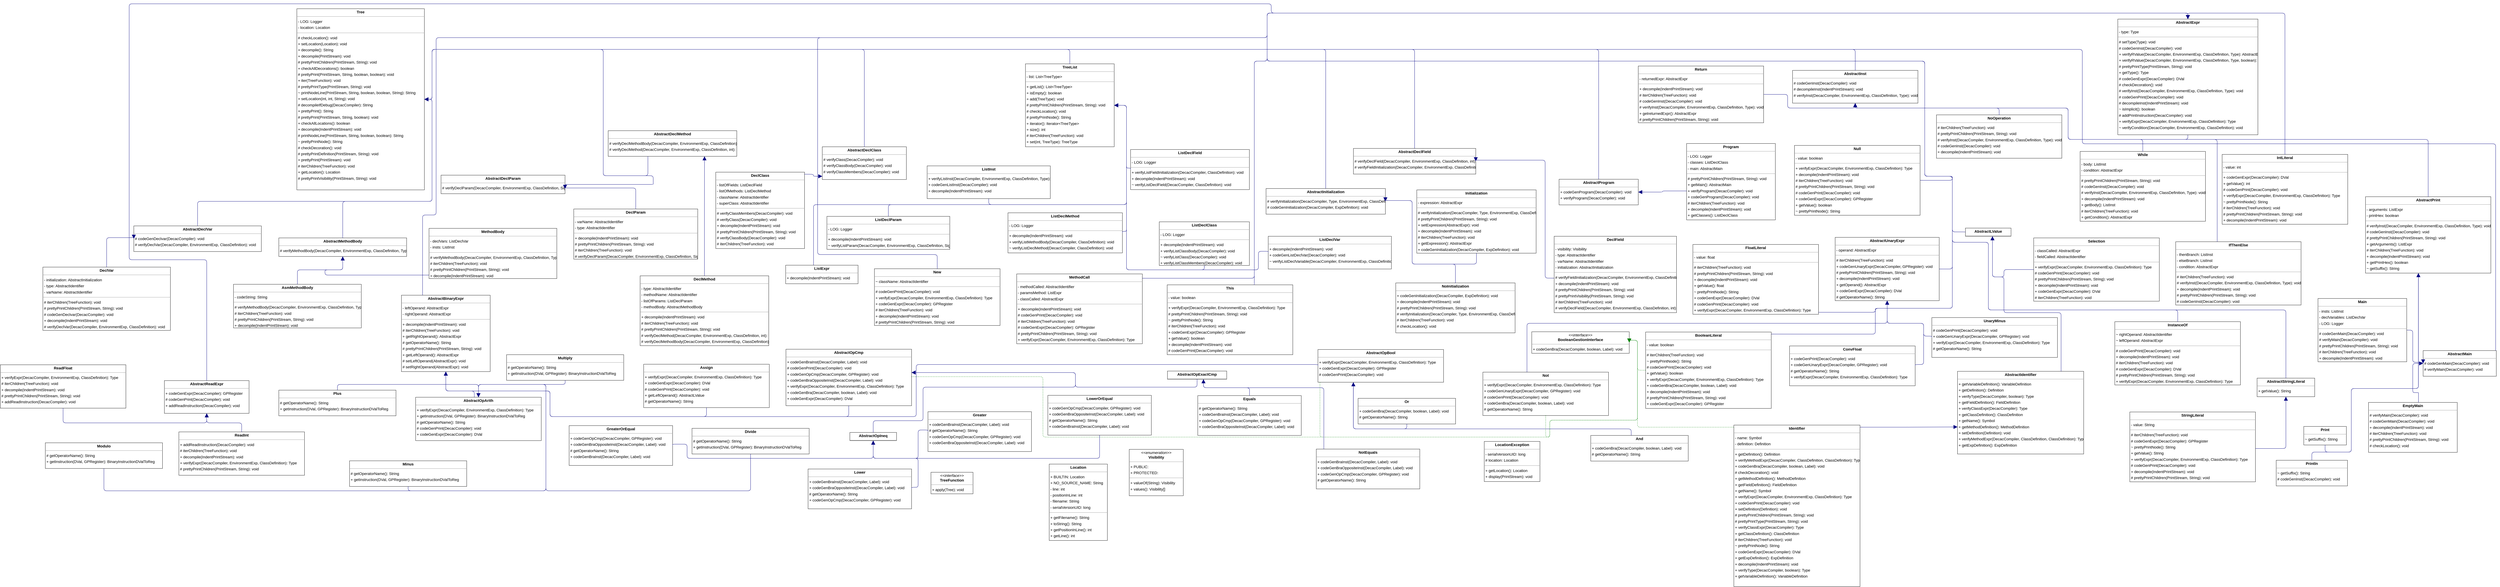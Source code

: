 <mxfile version="22.1.21" type="device">
  <diagram id="7URf98LNhFTboqf4YmM4" name="Page-1">
    <mxGraphModel dx="5733" dy="3210" grid="1" gridSize="10" guides="1" tooltips="1" connect="1" arrows="1" fold="1" page="0" pageScale="1" pageWidth="850" pageHeight="1100" background="none" math="0" shadow="0">
      <root>
        <mxCell id="0" />
        <mxCell id="1" parent="0" />
        <mxCell id="node35" value="&lt;p style=&quot;margin:0px;margin-top:4px;text-align:center;&quot;&gt;&lt;b&gt;AbstractBinaryExpr&lt;/b&gt;&lt;/p&gt;&lt;hr size=&quot;1&quot;/&gt;&lt;p style=&quot;margin:0 0 0 4px;line-height:1.6;&quot;&gt;- leftOperand: AbstractExpr&lt;br/&gt;- rightOperand: AbstractExpr&lt;/p&gt;&lt;hr size=&quot;1&quot;/&gt;&lt;p style=&quot;margin:0 0 0 4px;line-height:1.6;&quot;&gt;+ decompile(IndentPrintStream): void&lt;br/&gt;# iterChildren(TreeFunction): void&lt;br/&gt;+ getRightOperand(): AbstractExpr&lt;br/&gt;# getOperatorName(): String&lt;br/&gt;# prettyPrintChildren(PrintStream, String): void&lt;br/&gt;+ getLeftOperand(): AbstractExpr&lt;br/&gt;# setLeftOperand(AbstractExpr): void&lt;br/&gt;# setRightOperand(AbstractExpr): void&lt;/p&gt;" style="verticalAlign=top;align=left;overflow=fill;fontSize=14;fontFamily=Helvetica;html=1;rounded=0;shadow=0;comic=0;labelBackgroundColor=none;strokeWidth=1;" parent="1" vertex="1">
          <mxGeometry x="1349" y="1037" width="325" height="280" as="geometry" />
        </mxCell>
        <mxCell id="node25" value="&lt;p style=&quot;margin:0px;margin-top:4px;text-align:center;&quot;&gt;&lt;b&gt;AbstractDeclClass&lt;/b&gt;&lt;/p&gt;&lt;hr size=&quot;1&quot;/&gt;&lt;p style=&quot;margin:0 0 0 4px;line-height:1.6;&quot;&gt;# verifyClass(DecacCompiler): void&lt;br/&gt;# verifyClassBody(DecacCompiler): void&lt;br/&gt;# verifyClassMembers(DecacCompiler): void&lt;/p&gt;" style="verticalAlign=top;align=left;overflow=fill;fontSize=14;fontFamily=Helvetica;html=1;rounded=0;shadow=0;comic=0;labelBackgroundColor=none;strokeWidth=1;" parent="1" vertex="1">
          <mxGeometry x="2890" y="493" width="308" height="120" as="geometry" />
        </mxCell>
        <mxCell id="node82" value="&lt;p style=&quot;margin:0px;margin-top:4px;text-align:center;&quot;&gt;&lt;b&gt;AbstractDeclField&lt;/b&gt;&lt;/p&gt;&lt;hr size=&quot;1&quot;/&gt;&lt;p style=&quot;margin:0 0 0 4px;line-height:1.6;&quot;&gt;# verifyDeclField(DecacCompiler, EnvironmentExp, ClassDefinition, int): void&lt;br/&gt;# verifyFieldInitialization(DecacCompiler, EnvironmentExp, ClassDefinition): void&lt;/p&gt;" style="verticalAlign=top;align=left;overflow=fill;fontSize=14;fontFamily=Helvetica;html=1;rounded=0;shadow=0;comic=0;labelBackgroundColor=none;strokeWidth=1;" parent="1" vertex="1">
          <mxGeometry x="4835" y="499" width="448" height="94" as="geometry" />
        </mxCell>
        <mxCell id="node19" value="&lt;p style=&quot;margin:0px;margin-top:4px;text-align:center;&quot;&gt;&lt;b&gt;AbstractDeclMethod&lt;/b&gt;&lt;/p&gt;&lt;hr size=&quot;1&quot;/&gt;&lt;p style=&quot;margin:0 0 0 4px;line-height:1.6;&quot;&gt;# verifyDeclMethodBody(DecacCompiler, EnvironmentExp, ClassDefinition): void&lt;br/&gt;# verifyDeclMethod(DecacCompiler, EnvironmentExp, ClassDefinition, int): void&lt;/p&gt;" style="verticalAlign=top;align=left;overflow=fill;fontSize=14;fontFamily=Helvetica;html=1;rounded=0;shadow=0;comic=0;labelBackgroundColor=none;strokeWidth=1;" parent="1" vertex="1">
          <mxGeometry x="2106" y="434" width="471" height="94" as="geometry" />
        </mxCell>
        <mxCell id="node46" value="&lt;p style=&quot;margin:0px;margin-top:4px;text-align:center;&quot;&gt;&lt;b&gt;AbstractDeclParam&lt;/b&gt;&lt;/p&gt;&lt;hr size=&quot;1&quot;/&gt;&lt;p style=&quot;margin:0 0 0 4px;line-height:1.6;&quot;&gt;# verifyDeclParam(DecacCompiler, EnvironmentExp, ClassDefinition, Signature): void&lt;/p&gt;" style="verticalAlign=top;align=left;overflow=fill;fontSize=14;fontFamily=Helvetica;html=1;rounded=0;shadow=0;comic=0;labelBackgroundColor=none;strokeWidth=1;" parent="1" vertex="1">
          <mxGeometry x="1494" y="597" width="454" height="68" as="geometry" />
        </mxCell>
        <mxCell id="node12" value="&lt;p style=&quot;margin:0px;margin-top:4px;text-align:center;&quot;&gt;&lt;b&gt;AbstractDeclVar&lt;/b&gt;&lt;/p&gt;&lt;hr size=&quot;1&quot;/&gt;&lt;p style=&quot;margin:0 0 0 4px;line-height:1.6;&quot;&gt;# codeGenDeclvar(DecacCompiler): void&lt;br/&gt;# verifyDeclVar(DecacCompiler, EnvironmentExp, ClassDefinition): void&lt;/p&gt;" style="verticalAlign=top;align=left;overflow=fill;fontSize=14;fontFamily=Helvetica;html=1;rounded=0;shadow=0;comic=0;labelBackgroundColor=none;strokeWidth=1;" parent="1" vertex="1">
          <mxGeometry x="369" y="783" width="467" height="94" as="geometry" />
        </mxCell>
        <mxCell id="node83" value="&lt;p style=&quot;margin:0px;margin-top:4px;text-align:center;&quot;&gt;&lt;b&gt;AbstractExpr&lt;/b&gt;&lt;/p&gt;&lt;hr size=&quot;1&quot;/&gt;&lt;p style=&quot;margin:0 0 0 4px;line-height:1.6;&quot;&gt;- type: Type&lt;/p&gt;&lt;hr size=&quot;1&quot;/&gt;&lt;p style=&quot;margin:0 0 0 4px;line-height:1.6;&quot;&gt;# setType(Type): void&lt;br/&gt;# codeGenInst(DecacCompiler): void&lt;br/&gt;+ verifyRValue(DecacCompiler, EnvironmentExp, ClassDefinition, Type): AbstractExpr&lt;br/&gt;+ verifyRValue(DecacCompiler, EnvironmentExp, ClassDefinition, Type, boolean): AbstractExpr&lt;br/&gt;# prettyPrintType(PrintStream, String): void&lt;br/&gt;+ getType(): Type&lt;br/&gt;# codeGenExpr(DecacCompiler): DVal&lt;br/&gt;# checkDecoration(): void&lt;br/&gt;# verifyInst(DecacCompiler, EnvironmentExp, ClassDefinition, Type): void&lt;br/&gt;# codeGenPrint(DecacCompiler): void&lt;br/&gt;# decompileInst(IndentPrintStream): void&lt;br/&gt;~ isImplicit(): boolean&lt;br/&gt;# addPrintInstruction(DecacCompiler): void&lt;br/&gt;+ verifyExpr(DecacCompiler, EnvironmentExp, ClassDefinition): Type&lt;br/&gt;~ verifyCondition(DecacCompiler, EnvironmentExp, ClassDefinition): void&lt;/p&gt;" style="verticalAlign=top;align=left;overflow=fill;fontSize=14;fontFamily=Helvetica;html=1;rounded=0;shadow=0;comic=0;labelBackgroundColor=none;strokeWidth=1;" parent="1" vertex="1">
          <mxGeometry x="7634" y="25" width="513" height="424" as="geometry" />
        </mxCell>
        <mxCell id="node76" value="&lt;p style=&quot;margin:0px;margin-top:4px;text-align:center;&quot;&gt;&lt;b&gt;AbstractIdentifier&lt;/b&gt;&lt;/p&gt;&lt;hr size=&quot;1&quot;/&gt;&lt;p style=&quot;margin:0 0 0 4px;line-height:1.6;&quot;&gt;+ getVariableDefinition(): VariableDefinition&lt;br/&gt;+ getDefinition(): Definition&lt;br/&gt;+ verifyType(DecacCompiler, boolean): Type&lt;br/&gt;+ getFieldDefinition(): FieldDefinition&lt;br/&gt;+ verifyClassExpr(DecacCompiler): Type&lt;br/&gt;+ getClassDefinition(): ClassDefinition&lt;br/&gt;+ getName(): Symbol&lt;br/&gt;+ getMethodDefinition(): MethodDefinition&lt;br/&gt;+ setDefinition(Definition): void&lt;br/&gt;+ verifyMethodExpr(DecacCompiler, ClassDefinition, ClassDefinition): Type&lt;br/&gt;+ getExpDefinition(): ExpDefinition&lt;/p&gt;" style="verticalAlign=top;align=left;overflow=fill;fontSize=14;fontFamily=Helvetica;html=1;rounded=0;shadow=0;comic=0;labelBackgroundColor=none;strokeWidth=1;" parent="1" vertex="1">
          <mxGeometry x="7047" y="1316" width="462" height="303" as="geometry" />
        </mxCell>
        <mxCell id="node52" value="&lt;p style=&quot;margin:0px;margin-top:4px;text-align:center;&quot;&gt;&lt;b&gt;AbstractInitialization&lt;/b&gt;&lt;/p&gt;&lt;hr size=&quot;1&quot;/&gt;&lt;p style=&quot;margin:0 0 0 4px;line-height:1.6;&quot;&gt;# verifyInitialization(DecacCompiler, Type, EnvironmentExp, ClassDefinition): void&lt;br/&gt;# codeGenInitialization(DecacCompiler, ExpDefinition): void&lt;/p&gt;" style="verticalAlign=top;align=left;overflow=fill;fontSize=14;fontFamily=Helvetica;html=1;rounded=0;shadow=0;comic=0;labelBackgroundColor=none;strokeWidth=1;" parent="1" vertex="1">
          <mxGeometry x="4515" y="646" width="437" height="94" as="geometry" />
        </mxCell>
        <mxCell id="node13" value="&lt;p style=&quot;margin:0px;margin-top:4px;text-align:center;&quot;&gt;&lt;b&gt;AbstractInst&lt;/b&gt;&lt;/p&gt;&lt;hr size=&quot;1&quot;/&gt;&lt;p style=&quot;margin:0 0 0 4px;line-height:1.6;&quot;&gt;# codeGenInst(DecacCompiler): void&lt;br/&gt;# decompileInst(IndentPrintStream): void&lt;br/&gt;# verifyInst(DecacCompiler, EnvironmentExp, ClassDefinition, Type): void&lt;/p&gt;" style="verticalAlign=top;align=left;overflow=fill;fontSize=14;fontFamily=Helvetica;html=1;rounded=0;shadow=0;comic=0;labelBackgroundColor=none;strokeWidth=1;" parent="1" vertex="1">
          <mxGeometry x="6443" y="213" width="459" height="120" as="geometry" />
        </mxCell>
        <mxCell id="node74" value="&lt;p style=&quot;margin:0px;margin-top:4px;text-align:center;&quot;&gt;&lt;b&gt;AbstractLValue&lt;/b&gt;&lt;/p&gt;&lt;hr size=&quot;1&quot;/&gt;" style="verticalAlign=top;align=left;overflow=fill;fontSize=14;fontFamily=Helvetica;html=1;rounded=0;shadow=0;comic=0;labelBackgroundColor=none;strokeWidth=1;" parent="1" vertex="1">
          <mxGeometry x="7076" y="791" width="167" height="30" as="geometry" />
        </mxCell>
        <mxCell id="node34" value="&lt;p style=&quot;margin:0px;margin-top:4px;text-align:center;&quot;&gt;&lt;b&gt;AbstractMain&lt;/b&gt;&lt;/p&gt;&lt;hr size=&quot;1&quot;/&gt;&lt;p style=&quot;margin:0 0 0 4px;line-height:1.6;&quot;&gt;# codeGenMain(DecacCompiler): void&lt;br/&gt;# verifyMain(DecacCompiler): void&lt;/p&gt;" style="verticalAlign=top;align=left;overflow=fill;fontSize=14;fontFamily=Helvetica;html=1;rounded=0;shadow=0;comic=0;labelBackgroundColor=none;strokeWidth=1;" parent="1" vertex="1">
          <mxGeometry x="8752" y="1240" width="268" height="94" as="geometry" />
        </mxCell>
        <mxCell id="node68" value="&lt;p style=&quot;margin:0px;margin-top:4px;text-align:center;&quot;&gt;&lt;b&gt;AbstractMethodBody&lt;/b&gt;&lt;/p&gt;&lt;hr size=&quot;1&quot;/&gt;&lt;p style=&quot;margin:0 0 0 4px;line-height:1.6;&quot;&gt;# verifyMethodBody(DecacCompiler, EnvironmentExp, ClassDefinition, Type): void&lt;/p&gt;" style="verticalAlign=top;align=left;overflow=fill;fontSize=14;fontFamily=Helvetica;html=1;rounded=0;shadow=0;comic=0;labelBackgroundColor=none;strokeWidth=1;" parent="1" vertex="1">
          <mxGeometry x="900" y="827" width="468" height="68" as="geometry" />
        </mxCell>
        <mxCell id="node20" value="&lt;p style=&quot;margin:0px;margin-top:4px;text-align:center;&quot;&gt;&lt;b&gt;AbstractOpArith&lt;/b&gt;&lt;/p&gt;&lt;hr size=&quot;1&quot;/&gt;&lt;p style=&quot;margin:0 0 0 4px;line-height:1.6;&quot;&gt;+ verifyExpr(DecacCompiler, EnvironmentExp, ClassDefinition): Type&lt;br/&gt;+ getInstruction(DVal, GPRegister): BinaryInstructionDValToReg&lt;br/&gt;# getOperatorName(): String&lt;br/&gt;# codeGenPrint(DecacCompiler): void&lt;br/&gt;+ codeGenExpr(DecacCompiler): DVal&lt;/p&gt;" style="verticalAlign=top;align=left;overflow=fill;fontSize=14;fontFamily=Helvetica;html=1;rounded=0;shadow=0;comic=0;labelBackgroundColor=none;strokeWidth=1;" parent="1" vertex="1">
          <mxGeometry x="1401" y="1411" width="460" height="159" as="geometry" />
        </mxCell>
        <mxCell id="node56" value="&lt;p style=&quot;margin:0px;margin-top:4px;text-align:center;&quot;&gt;&lt;b&gt;AbstractOpBool&lt;/b&gt;&lt;/p&gt;&lt;hr size=&quot;1&quot;/&gt;&lt;p style=&quot;margin:0 0 0 4px;line-height:1.6;&quot;&gt;+ verifyExpr(DecacCompiler, EnvironmentExp, ClassDefinition): Type&lt;br/&gt;+ codeGenExpr(DecacCompiler): GPRegister&lt;br/&gt;# codeGenPrint(DecacCompiler): void&lt;/p&gt;" style="verticalAlign=top;align=left;overflow=fill;fontSize=14;fontFamily=Helvetica;html=1;rounded=0;shadow=0;comic=0;labelBackgroundColor=none;strokeWidth=1;" parent="1" vertex="1">
          <mxGeometry x="4705" y="1236" width="460" height="120" as="geometry" />
        </mxCell>
        <mxCell id="node33" value="&lt;p style=&quot;margin:0px;margin-top:4px;text-align:center;&quot;&gt;&lt;b&gt;AbstractOpCmp&lt;/b&gt;&lt;/p&gt;&lt;hr size=&quot;1&quot;/&gt;&lt;p style=&quot;margin:0 0 0 4px;line-height:1.6;&quot;&gt;+ codeGenBraInst(DecacCompiler, Label): void&lt;br/&gt;# codeGenPrint(DecacCompiler): void&lt;br/&gt;+ codeGenOpCmp(DecacCompiler, GPRegister): void&lt;br/&gt;+ codeGenBraOppositeInst(DecacCompiler, Label): void&lt;br/&gt;+ verifyExpr(DecacCompiler, EnvironmentExp, ClassDefinition): Type&lt;br/&gt;+ codeGenBra(DecacCompiler, boolean, Label): void&lt;br/&gt;+ codeGenExpr(DecacCompiler): DVal&lt;/p&gt;" style="verticalAlign=top;align=left;overflow=fill;fontSize=14;fontFamily=Helvetica;html=1;rounded=0;shadow=0;comic=0;labelBackgroundColor=none;strokeWidth=1;" parent="1" vertex="1">
          <mxGeometry x="2757" y="1235" width="460" height="207" as="geometry" />
        </mxCell>
        <mxCell id="node41" value="&lt;p style=&quot;margin:0px;margin-top:4px;text-align:center;&quot;&gt;&lt;b&gt;AbstractOpExactCmp&lt;/b&gt;&lt;/p&gt;&lt;hr size=&quot;1&quot;/&gt;" style="verticalAlign=top;align=left;overflow=fill;fontSize=14;fontFamily=Helvetica;html=1;rounded=0;shadow=0;comic=0;labelBackgroundColor=none;strokeWidth=1;" parent="1" vertex="1">
          <mxGeometry x="4154" y="1315" width="217" height="30" as="geometry" />
        </mxCell>
        <mxCell id="node26" value="&lt;p style=&quot;margin:0px;margin-top:4px;text-align:center;&quot;&gt;&lt;b&gt;AbstractOpIneq&lt;/b&gt;&lt;/p&gt;&lt;hr size=&quot;1&quot;/&gt;" style="verticalAlign=top;align=left;overflow=fill;fontSize=14;fontFamily=Helvetica;html=1;rounded=0;shadow=0;comic=0;labelBackgroundColor=none;strokeWidth=1;" parent="1" vertex="1">
          <mxGeometry x="2991" y="1540" width="171" height="30" as="geometry" />
        </mxCell>
        <mxCell id="node44" value="&lt;p style=&quot;margin:0px;margin-top:4px;text-align:center;&quot;&gt;&lt;b&gt;AbstractPrint&lt;/b&gt;&lt;/p&gt;&lt;hr size=&quot;1&quot;/&gt;&lt;p style=&quot;margin:0 0 0 4px;line-height:1.6;&quot;&gt;- arguments: ListExpr&lt;br/&gt;- printHex: boolean&lt;/p&gt;&lt;hr size=&quot;1&quot;/&gt;&lt;p style=&quot;margin:0 0 0 4px;line-height:1.6;&quot;&gt;# verifyInst(DecacCompiler, EnvironmentExp, ClassDefinition, Type): void&lt;br/&gt;# codeGenInst(DecacCompiler): void&lt;br/&gt;# prettyPrintChildren(PrintStream, String): void&lt;br/&gt;+ getArguments(): ListExpr&lt;br/&gt;# iterChildren(TreeFunction): void&lt;br/&gt;+ decompile(IndentPrintStream): void&lt;br/&gt;+ getPrintHex(): boolean&lt;br/&gt;~ getSuffix(): String&lt;/p&gt;" style="verticalAlign=top;align=left;overflow=fill;fontSize=14;fontFamily=Helvetica;html=1;rounded=0;shadow=0;comic=0;labelBackgroundColor=none;strokeWidth=1;" parent="1" vertex="1">
          <mxGeometry x="8541" y="676" width="459" height="280" as="geometry" />
        </mxCell>
        <mxCell id="node17" value="&lt;p style=&quot;margin:0px;margin-top:4px;text-align:center;&quot;&gt;&lt;b&gt;AbstractProgram&lt;/b&gt;&lt;/p&gt;&lt;hr size=&quot;1&quot;/&gt;&lt;p style=&quot;margin:0 0 0 4px;line-height:1.6;&quot;&gt;+ codeGenProgram(DecacCompiler): void&lt;br/&gt;+ verifyProgram(DecacCompiler): void&lt;/p&gt;" style="verticalAlign=top;align=left;overflow=fill;fontSize=14;fontFamily=Helvetica;html=1;rounded=0;shadow=0;comic=0;labelBackgroundColor=none;strokeWidth=1;" parent="1" vertex="1">
          <mxGeometry x="5588" y="612" width="290" height="94" as="geometry" />
        </mxCell>
        <mxCell id="node32" value="&lt;p style=&quot;margin:0px;margin-top:4px;text-align:center;&quot;&gt;&lt;b&gt;AbstractReadExpr&lt;/b&gt;&lt;/p&gt;&lt;hr size=&quot;1&quot;/&gt;&lt;p style=&quot;margin:0 0 0 4px;line-height:1.6;&quot;&gt;+ codeGenExpr(DecacCompiler): GPRegister&lt;br/&gt;# codeGenPrint(DecacCompiler): void&lt;br/&gt;+ addReadInstruction(DecacCompiler): void&lt;/p&gt;" style="verticalAlign=top;align=left;overflow=fill;fontSize=14;fontFamily=Helvetica;html=1;rounded=0;shadow=0;comic=0;labelBackgroundColor=none;strokeWidth=1;" parent="1" vertex="1">
          <mxGeometry x="481" y="1350" width="310" height="120" as="geometry" />
        </mxCell>
        <mxCell id="node55" value="&lt;p style=&quot;margin:0px;margin-top:4px;text-align:center;&quot;&gt;&lt;b&gt;AbstractStringLiteral&lt;/b&gt;&lt;/p&gt;&lt;hr size=&quot;1&quot;/&gt;&lt;p style=&quot;margin:0 0 0 4px;line-height:1.6;&quot;&gt;+ getValue(): String&lt;/p&gt;" style="verticalAlign=top;align=left;overflow=fill;fontSize=14;fontFamily=Helvetica;html=1;rounded=0;shadow=0;comic=0;labelBackgroundColor=none;strokeWidth=1;" parent="1" vertex="1">
          <mxGeometry x="8144" y="1341" width="211" height="68" as="geometry" />
        </mxCell>
        <mxCell id="node39" value="&lt;p style=&quot;margin:0px;margin-top:4px;text-align:center;&quot;&gt;&lt;b&gt;AbstractUnaryExpr&lt;/b&gt;&lt;/p&gt;&lt;hr size=&quot;1&quot;/&gt;&lt;p style=&quot;margin:0 0 0 4px;line-height:1.6;&quot;&gt;- operand: AbstractExpr&lt;/p&gt;&lt;hr size=&quot;1&quot;/&gt;&lt;p style=&quot;margin:0 0 0 4px;line-height:1.6;&quot;&gt;# iterChildren(TreeFunction): void&lt;br/&gt;+ codeGenUnaryExpr(DecacCompiler, GPRegister): void&lt;br/&gt;# prettyPrintChildren(PrintStream, String): void&lt;br/&gt;+ decompile(IndentPrintStream): void&lt;br/&gt;+ getOperand(): AbstractExpr&lt;br/&gt;+ codeGenExpr(DecacCompiler): DVal&lt;br/&gt;# getOperatorName(): String&lt;/p&gt;" style="verticalAlign=top;align=left;overflow=fill;fontSize=14;fontFamily=Helvetica;html=1;rounded=0;shadow=0;comic=0;labelBackgroundColor=none;strokeWidth=1;" parent="1" vertex="1">
          <mxGeometry x="6599" y="825" width="381" height="232" as="geometry" />
        </mxCell>
        <mxCell id="node9" value="&lt;p style=&quot;margin:0px;margin-top:4px;text-align:center;&quot;&gt;&lt;b&gt;And&lt;/b&gt;&lt;/p&gt;&lt;hr size=&quot;1&quot;/&gt;&lt;p style=&quot;margin:0 0 0 4px;line-height:1.6;&quot;&gt;+ codeGenBra(DecacCompiler, boolean, Label): void&lt;br/&gt;# getOperatorName(): String&lt;/p&gt;" style="verticalAlign=top;align=left;overflow=fill;fontSize=14;fontFamily=Helvetica;html=1;rounded=0;shadow=0;comic=0;labelBackgroundColor=none;strokeWidth=1;" parent="1" vertex="1">
          <mxGeometry x="5704" y="1551" width="357" height="94" as="geometry" />
        </mxCell>
        <mxCell id="node4" value="&lt;p style=&quot;margin:0px;margin-top:4px;text-align:center;&quot;&gt;&lt;b&gt;AsmMethodBody&lt;/b&gt;&lt;/p&gt;&lt;hr size=&quot;1&quot;/&gt;&lt;p style=&quot;margin:0 0 0 4px;line-height:1.6;&quot;&gt;- codeString: String&lt;/p&gt;&lt;hr size=&quot;1&quot;/&gt;&lt;p style=&quot;margin:0 0 0 4px;line-height:1.6;&quot;&gt;# verifyMethodBody(DecacCompiler, EnvironmentExp, ClassDefinition, Type): void&lt;br/&gt;# iterChildren(TreeFunction): void&lt;br/&gt;# prettyPrintChildren(PrintStream, String): void&lt;br/&gt;+ decompile(IndentPrintStream): void&lt;/p&gt;" style="verticalAlign=top;align=left;overflow=fill;fontSize=14;fontFamily=Helvetica;html=1;rounded=0;shadow=0;comic=0;labelBackgroundColor=none;strokeWidth=1;" parent="1" vertex="1">
          <mxGeometry x="734" y="997" width="468" height="160" as="geometry" />
        </mxCell>
        <mxCell id="node24" value="&lt;p style=&quot;margin:0px;margin-top:4px;text-align:center;&quot;&gt;&lt;b&gt;Assign&lt;/b&gt;&lt;/p&gt;&lt;hr size=&quot;1&quot;/&gt;&lt;p style=&quot;margin:0 0 0 4px;line-height:1.6;&quot;&gt;+ verifyExpr(DecacCompiler, EnvironmentExp, ClassDefinition): Type&lt;br/&gt;+ codeGenExpr(DecacCompiler): DVal&lt;br/&gt;# codeGenPrint(DecacCompiler): void&lt;br/&gt;+ getLeftOperand(): AbstractLValue&lt;br/&gt;# getOperatorName(): String&lt;/p&gt;" style="verticalAlign=top;align=left;overflow=fill;fontSize=14;fontFamily=Helvetica;html=1;rounded=0;shadow=0;comic=0;labelBackgroundColor=none;strokeWidth=1;" parent="1" vertex="1">
          <mxGeometry x="2236" y="1290" width="460" height="159" as="geometry" />
        </mxCell>
        <mxCell id="node11" value="&lt;p style=&quot;margin:0px;margin-top:4px;text-align:center;&quot;&gt;&lt;i&gt;&amp;lt;&amp;lt;interface&amp;gt;&amp;gt;&lt;/i&gt;&lt;br/&gt;&lt;b&gt;BooleanGestionInterface&lt;/b&gt;&lt;/p&gt;&lt;hr size=&quot;1&quot;/&gt;&lt;p style=&quot;margin:0 0 0 4px;line-height:1.6;&quot;&gt;+ codeGenBra(DecacCompiler, boolean, Label): void&lt;/p&gt;" style="verticalAlign=top;align=left;overflow=fill;fontSize=14;fontFamily=Helvetica;html=1;rounded=0;shadow=0;comic=0;labelBackgroundColor=none;strokeWidth=1;" parent="1" vertex="1">
          <mxGeometry x="5488" y="1171" width="357" height="79" as="geometry" />
        </mxCell>
        <mxCell id="node54" value="&lt;p style=&quot;margin:0px;margin-top:4px;text-align:center;&quot;&gt;&lt;b&gt;BooleanLiteral&lt;/b&gt;&lt;/p&gt;&lt;hr size=&quot;1&quot;/&gt;&lt;p style=&quot;margin:0 0 0 4px;line-height:1.6;&quot;&gt;- value: boolean&lt;/p&gt;&lt;hr size=&quot;1&quot;/&gt;&lt;p style=&quot;margin:0 0 0 4px;line-height:1.6;&quot;&gt;# iterChildren(TreeFunction): void&lt;br/&gt;~ prettyPrintNode(): String&lt;br/&gt;# codeGenPrint(DecacCompiler): void&lt;br/&gt;+ getValue(): boolean&lt;br/&gt;+ verifyExpr(DecacCompiler, EnvironmentExp, ClassDefinition): Type&lt;br/&gt;+ codeGenBra(DecacCompiler, boolean, Label): void&lt;br/&gt;+ decompile(IndentPrintStream): void&lt;br/&gt;# prettyPrintChildren(PrintStream, String): void&lt;br/&gt;+ codeGenExpr(DecacCompiler): GPRegister&lt;/p&gt;" style="verticalAlign=top;align=left;overflow=fill;fontSize=14;fontFamily=Helvetica;html=1;rounded=0;shadow=0;comic=0;labelBackgroundColor=none;strokeWidth=1;" parent="1" vertex="1">
          <mxGeometry x="5905" y="1172" width="460" height="280" as="geometry" />
        </mxCell>
        <mxCell id="node43" value="&lt;p style=&quot;margin:0px;margin-top:4px;text-align:center;&quot;&gt;&lt;b&gt;ConvFloat&lt;/b&gt;&lt;/p&gt;&lt;hr size=&quot;1&quot;/&gt;&lt;p style=&quot;margin:0 0 0 4px;line-height:1.6;&quot;&gt;+ codeGenPrint(DecacCompiler): void&lt;br/&gt;+ codeGenUnaryExpr(DecacCompiler, GPRegister): void&lt;br/&gt;# getOperatorName(): String&lt;br/&gt;+ verifyExpr(DecacCompiler, EnvironmentExp, ClassDefinition): Type&lt;/p&gt;" style="verticalAlign=top;align=left;overflow=fill;fontSize=14;fontFamily=Helvetica;html=1;rounded=0;shadow=0;comic=0;labelBackgroundColor=none;strokeWidth=1;" parent="1" vertex="1">
          <mxGeometry x="6432" y="1223" width="460" height="146" as="geometry" />
        </mxCell>
        <mxCell id="node84" value="&lt;p style=&quot;margin:0px;margin-top:4px;text-align:center;&quot;&gt;&lt;b&gt;DeclClass&lt;/b&gt;&lt;/p&gt;&lt;hr size=&quot;1&quot;/&gt;&lt;p style=&quot;margin:0 0 0 4px;line-height:1.6;&quot;&gt;- listOfFields: ListDeclField&lt;br/&gt;- listOfMethods: ListDeclMethod&lt;br/&gt;- className: AbstractIdentifier&lt;br/&gt;- superClass: AbstractIdentifier&lt;/p&gt;&lt;hr size=&quot;1&quot;/&gt;&lt;p style=&quot;margin:0 0 0 4px;line-height:1.6;&quot;&gt;# verifyClassMembers(DecacCompiler): void&lt;br/&gt;# verifyClass(DecacCompiler): void&lt;br/&gt;+ decompile(IndentPrintStream): void&lt;br/&gt;# prettyPrintChildren(PrintStream, String): void&lt;br/&gt;# verifyClassBody(DecacCompiler): void&lt;br/&gt;# iterChildren(TreeFunction): void&lt;/p&gt;" style="verticalAlign=top;align=left;overflow=fill;fontSize=14;fontFamily=Helvetica;html=1;rounded=0;shadow=0;comic=0;labelBackgroundColor=none;strokeWidth=1;" parent="1" vertex="1">
          <mxGeometry x="2500" y="586" width="325" height="280" as="geometry" />
        </mxCell>
        <mxCell id="node22" value="&lt;p style=&quot;margin:0px;margin-top:4px;text-align:center;&quot;&gt;&lt;b&gt;DeclField&lt;/b&gt;&lt;/p&gt;&lt;hr size=&quot;1&quot;/&gt;&lt;p style=&quot;margin:0 0 0 4px;line-height:1.6;&quot;&gt;- visibility: Visibility&lt;br/&gt;- type: AbstractIdentifier&lt;br/&gt;- varName: AbstractIdentifier&lt;br/&gt;- initialization: AbstractInitialization&lt;/p&gt;&lt;hr size=&quot;1&quot;/&gt;&lt;p style=&quot;margin:0 0 0 4px;line-height:1.6;&quot;&gt;# verifyFieldInitialization(DecacCompiler, EnvironmentExp, ClassDefinition): void&lt;br/&gt;+ decompile(IndentPrintStream): void&lt;br/&gt;# prettyPrintChildren(PrintStream, String): void&lt;br/&gt;# prettyPrintVisibility(PrintStream, String): void&lt;br/&gt;# iterChildren(TreeFunction): void&lt;br/&gt;# verifyDeclField(DecacCompiler, EnvironmentExp, ClassDefinition, int): void&lt;/p&gt;" style="verticalAlign=top;align=left;overflow=fill;fontSize=14;fontFamily=Helvetica;html=1;rounded=0;shadow=0;comic=0;labelBackgroundColor=none;strokeWidth=1;" parent="1" vertex="1">
          <mxGeometry x="5570" y="821" width="448" height="280" as="geometry" />
        </mxCell>
        <mxCell id="node78" value="&lt;p style=&quot;margin:0px;margin-top:4px;text-align:center;&quot;&gt;&lt;b&gt;DeclMethod&lt;/b&gt;&lt;/p&gt;&lt;hr size=&quot;1&quot;/&gt;&lt;p style=&quot;margin:0 0 0 4px;line-height:1.6;&quot;&gt;- type: AbstractIdentifier&lt;br/&gt;- methodName: AbstractIdentifier&lt;br/&gt;- listOfParams: ListDeclParam&lt;br/&gt;- methodBody: AbstractMethodBody&lt;/p&gt;&lt;hr size=&quot;1&quot;/&gt;&lt;p style=&quot;margin:0 0 0 4px;line-height:1.6;&quot;&gt;+ decompile(IndentPrintStream): void&lt;br/&gt;# iterChildren(TreeFunction): void&lt;br/&gt;# prettyPrintChildren(PrintStream, String): void&lt;br/&gt;# verifyDeclMethod(DecacCompiler, EnvironmentExp, ClassDefinition, int): void&lt;br/&gt;# verifyDeclMethodBody(DecacCompiler, EnvironmentExp, ClassDefinition): void&lt;/p&gt;" style="verticalAlign=top;align=left;overflow=fill;fontSize=14;fontFamily=Helvetica;html=1;rounded=0;shadow=0;comic=0;labelBackgroundColor=none;strokeWidth=1;" parent="1" vertex="1">
          <mxGeometry x="2223" y="966" width="471" height="256" as="geometry" />
        </mxCell>
        <mxCell id="node27" value="&lt;p style=&quot;margin:0px;margin-top:4px;text-align:center;&quot;&gt;&lt;b&gt;DeclParam&lt;/b&gt;&lt;/p&gt;&lt;hr size=&quot;1&quot;/&gt;&lt;p style=&quot;margin:0 0 0 4px;line-height:1.6;&quot;&gt;- varName: AbstractIdentifier&lt;br/&gt;- type: AbstractIdentifier&lt;/p&gt;&lt;hr size=&quot;1&quot;/&gt;&lt;p style=&quot;margin:0 0 0 4px;line-height:1.6;&quot;&gt;+ decompile(IndentPrintStream): void&lt;br/&gt;# prettyPrintChildren(PrintStream, String): void&lt;br/&gt;# iterChildren(TreeFunction): void&lt;br/&gt;# verifyDeclParam(DecacCompiler, EnvironmentExp, ClassDefinition, Signature): void&lt;/p&gt;" style="verticalAlign=top;align=left;overflow=fill;fontSize=14;fontFamily=Helvetica;html=1;rounded=0;shadow=0;comic=0;labelBackgroundColor=none;strokeWidth=1;" parent="1" vertex="1">
          <mxGeometry x="1980" y="721" width="454" height="184" as="geometry" />
        </mxCell>
        <mxCell id="node75" value="&lt;p style=&quot;margin:0px;margin-top:4px;text-align:center;&quot;&gt;&lt;b&gt;DeclVar&lt;/b&gt;&lt;/p&gt;&lt;hr size=&quot;1&quot;/&gt;&lt;p style=&quot;margin:0 0 0 4px;line-height:1.6;&quot;&gt;- initialization: AbstractInitialization&lt;br/&gt;- type: AbstractIdentifier&lt;br/&gt;- varName: AbstractIdentifier&lt;/p&gt;&lt;hr size=&quot;1&quot;/&gt;&lt;p style=&quot;margin:0 0 0 4px;line-height:1.6;&quot;&gt;# iterChildren(TreeFunction): void&lt;br/&gt;# prettyPrintChildren(PrintStream, String): void&lt;br/&gt;# codeGenDeclvar(DecacCompiler): void&lt;br/&gt;+ decompile(IndentPrintStream): void&lt;br/&gt;# verifyDeclVar(DecacCompiler, EnvironmentExp, ClassDefinition): void&lt;/p&gt;" style="verticalAlign=top;align=left;overflow=fill;fontSize=14;fontFamily=Helvetica;html=1;rounded=0;shadow=0;comic=0;labelBackgroundColor=none;strokeWidth=1;" parent="1" vertex="1">
          <mxGeometry x="36" y="934" width="467" height="232" as="geometry" />
        </mxCell>
        <mxCell id="node53" value="&lt;p style=&quot;margin:0px;margin-top:4px;text-align:center;&quot;&gt;&lt;b&gt;Divide&lt;/b&gt;&lt;/p&gt;&lt;hr size=&quot;1&quot;/&gt;&lt;p style=&quot;margin:0 0 0 4px;line-height:1.6;&quot;&gt;# getOperatorName(): String&lt;br/&gt;+ getInstruction(DVal, GPRegister): BinaryInstructionDValToReg&lt;/p&gt;" style="verticalAlign=top;align=left;overflow=fill;fontSize=14;fontFamily=Helvetica;html=1;rounded=0;shadow=0;comic=0;labelBackgroundColor=none;strokeWidth=1;" parent="1" vertex="1">
          <mxGeometry x="2413" y="1525" width="429" height="94" as="geometry" />
        </mxCell>
        <mxCell id="node29" value="&lt;p style=&quot;margin:0px;margin-top:4px;text-align:center;&quot;&gt;&lt;b&gt;EmptyMain&lt;/b&gt;&lt;/p&gt;&lt;hr size=&quot;1&quot;/&gt;&lt;p style=&quot;margin:0 0 0 4px;line-height:1.6;&quot;&gt;# verifyMain(DecacCompiler): void&lt;br/&gt;# codeGenMain(DecacCompiler): void&lt;br/&gt;+ decompile(IndentPrintStream): void&lt;br/&gt;# iterChildren(TreeFunction): void&lt;br/&gt;# prettyPrintChildren(PrintStream, String): void&lt;br/&gt;# checkLocation(): void&lt;/p&gt;" style="verticalAlign=top;align=left;overflow=fill;fontSize=14;fontFamily=Helvetica;html=1;rounded=0;shadow=0;comic=0;labelBackgroundColor=none;strokeWidth=1;" parent="1" vertex="1">
          <mxGeometry x="8552" y="1430" width="325" height="183" as="geometry" />
        </mxCell>
        <mxCell id="node7" value="&lt;p style=&quot;margin:0px;margin-top:4px;text-align:center;&quot;&gt;&lt;b&gt;Equals&lt;/b&gt;&lt;/p&gt;&lt;hr size=&quot;1&quot;/&gt;&lt;p style=&quot;margin:0 0 0 4px;line-height:1.6;&quot;&gt;# getOperatorName(): String&lt;br/&gt;+ codeGenBraInst(DecacCompiler, Label): void&lt;br/&gt;+ codeGenOpCmp(DecacCompiler, GPRegister): void&lt;br/&gt;+ codeGenBraOppositeInst(DecacCompiler, Label): void&lt;/p&gt;" style="verticalAlign=top;align=left;overflow=fill;fontSize=14;fontFamily=Helvetica;html=1;rounded=0;shadow=0;comic=0;labelBackgroundColor=none;strokeWidth=1;" parent="1" vertex="1">
          <mxGeometry x="4265" y="1405" width="379" height="146" as="geometry" />
        </mxCell>
        <mxCell id="node23" value="&lt;p style=&quot;margin:0px;margin-top:4px;text-align:center;&quot;&gt;&lt;b&gt;FloatLiteral&lt;/b&gt;&lt;/p&gt;&lt;hr size=&quot;1&quot;/&gt;&lt;p style=&quot;margin:0 0 0 4px;line-height:1.6;&quot;&gt;- value: float&lt;/p&gt;&lt;hr size=&quot;1&quot;/&gt;&lt;p style=&quot;margin:0 0 0 4px;line-height:1.6;&quot;&gt;# iterChildren(TreeFunction): void&lt;br/&gt;# prettyPrintChildren(PrintStream, String): void&lt;br/&gt;+ decompile(IndentPrintStream): void&lt;br/&gt;+ getValue(): float&lt;br/&gt;~ prettyPrintNode(): String&lt;br/&gt;+ codeGenExpr(DecacCompiler): DVal&lt;br/&gt;# codeGenPrint(DecacCompiler): void&lt;br/&gt;+ verifyExpr(DecacCompiler, EnvironmentExp, ClassDefinition): Type&lt;/p&gt;" style="verticalAlign=top;align=left;overflow=fill;fontSize=14;fontFamily=Helvetica;html=1;rounded=0;shadow=0;comic=0;labelBackgroundColor=none;strokeWidth=1;" parent="1" vertex="1">
          <mxGeometry x="6078" y="851" width="460" height="256" as="geometry" />
        </mxCell>
        <mxCell id="node71" value="&lt;p style=&quot;margin:0px;margin-top:4px;text-align:center;&quot;&gt;&lt;b&gt;Greater&lt;/b&gt;&lt;/p&gt;&lt;hr size=&quot;1&quot;/&gt;&lt;p style=&quot;margin:0 0 0 4px;line-height:1.6;&quot;&gt;+ codeGenBraInst(DecacCompiler, Label): void&lt;br/&gt;# getOperatorName(): String&lt;br/&gt;+ codeGenOpCmp(DecacCompiler, GPRegister): void&lt;br/&gt;+ codeGenBraOppositeInst(DecacCompiler, Label): void&lt;/p&gt;" style="verticalAlign=top;align=left;overflow=fill;fontSize=14;fontFamily=Helvetica;html=1;rounded=0;shadow=0;comic=0;labelBackgroundColor=none;strokeWidth=1;" parent="1" vertex="1">
          <mxGeometry x="3277" y="1464" width="379" height="146" as="geometry" />
        </mxCell>
        <mxCell id="node49" value="&lt;p style=&quot;margin:0px;margin-top:4px;text-align:center;&quot;&gt;&lt;b&gt;GreaterOrEqual&lt;/b&gt;&lt;/p&gt;&lt;hr size=&quot;1&quot;/&gt;&lt;p style=&quot;margin:0 0 0 4px;line-height:1.6;&quot;&gt;+ codeGenOpCmp(DecacCompiler, GPRegister): void&lt;br/&gt;+ codeGenBraOppositeInst(DecacCompiler, Label): void&lt;br/&gt;# getOperatorName(): String&lt;br/&gt;+ codeGenBraInst(DecacCompiler, Label): void&lt;/p&gt;" style="verticalAlign=top;align=left;overflow=fill;fontSize=14;fontFamily=Helvetica;html=1;rounded=0;shadow=0;comic=0;labelBackgroundColor=none;strokeWidth=1;" parent="1" vertex="1">
          <mxGeometry x="1963" y="1515" width="379" height="146" as="geometry" />
        </mxCell>
        <mxCell id="node62" value="&lt;p style=&quot;margin:0px;margin-top:4px;text-align:center;&quot;&gt;&lt;b&gt;Identifier&lt;/b&gt;&lt;/p&gt;&lt;hr size=&quot;1&quot;/&gt;&lt;p style=&quot;margin:0 0 0 4px;line-height:1.6;&quot;&gt;- name: Symbol&lt;br/&gt;- definition: Definition&lt;/p&gt;&lt;hr size=&quot;1&quot;/&gt;&lt;p style=&quot;margin:0 0 0 4px;line-height:1.6;&quot;&gt;+ getDefinition(): Definition&lt;br/&gt;+ verifyMethodExpr(DecacCompiler, ClassDefinition, ClassDefinition): Type&lt;br/&gt;+ codeGenBra(DecacCompiler, boolean, Label): void&lt;br/&gt;# checkDecoration(): void&lt;br/&gt;+ getMethodDefinition(): MethodDefinition&lt;br/&gt;+ getFieldDefinition(): FieldDefinition&lt;br/&gt;+ getName(): Symbol&lt;br/&gt;+ verifyExpr(DecacCompiler, EnvironmentExp, ClassDefinition): Type&lt;br/&gt;+ codeGenPrint(DecacCompiler): void&lt;br/&gt;+ setDefinition(Definition): void&lt;br/&gt;# prettyPrintChildren(PrintStream, String): void&lt;br/&gt;# prettyPrintType(PrintStream, String): void&lt;br/&gt;+ verifyClassExpr(DecacCompiler): Type&lt;br/&gt;+ getClassDefinition(): ClassDefinition&lt;br/&gt;# iterChildren(TreeFunction): void&lt;br/&gt;~ prettyPrintNode(): String&lt;br/&gt;+ codeGenExpr(DecacCompiler): DVal&lt;br/&gt;+ getExpDefinition(): ExpDefinition&lt;br/&gt;+ decompile(IndentPrintStream): void&lt;br/&gt;+ verifyType(DecacCompiler, boolean): Type&lt;br/&gt;+ getVariableDefinition(): VariableDefinition&lt;/p&gt;" style="verticalAlign=top;align=left;overflow=fill;fontSize=14;fontFamily=Helvetica;html=1;rounded=0;shadow=0;comic=0;labelBackgroundColor=none;strokeWidth=1;" parent="1" vertex="1">
          <mxGeometry x="6228" y="1513" width="462" height="592" as="geometry" />
        </mxCell>
        <mxCell id="node21" value="&lt;p style=&quot;margin:0px;margin-top:4px;text-align:center;&quot;&gt;&lt;b&gt;IfThenElse&lt;/b&gt;&lt;/p&gt;&lt;hr size=&quot;1&quot;/&gt;&lt;p style=&quot;margin:0 0 0 4px;line-height:1.6;&quot;&gt;- thenBranch: ListInst&lt;br/&gt;- elseBranch: ListInst&lt;br/&gt;- condition: AbstractExpr&lt;/p&gt;&lt;hr size=&quot;1&quot;/&gt;&lt;p style=&quot;margin:0 0 0 4px;line-height:1.6;&quot;&gt;# iterChildren(TreeFunction): void&lt;br/&gt;# verifyInst(DecacCompiler, EnvironmentExp, ClassDefinition, Type): void&lt;br/&gt;+ decompile(IndentPrintStream): void&lt;br/&gt;# prettyPrintChildren(PrintStream, String): void&lt;br/&gt;# codeGenInst(DecacCompiler): void&lt;/p&gt;" style="verticalAlign=top;align=left;overflow=fill;fontSize=14;fontFamily=Helvetica;html=1;rounded=0;shadow=0;comic=0;labelBackgroundColor=none;strokeWidth=1;" parent="1" vertex="1">
          <mxGeometry x="7846" y="841" width="459" height="232" as="geometry" />
        </mxCell>
        <mxCell id="node3" value="&lt;p style=&quot;margin:0px;margin-top:4px;text-align:center;&quot;&gt;&lt;b&gt;Initialization&lt;/b&gt;&lt;/p&gt;&lt;hr size=&quot;1&quot;/&gt;&lt;p style=&quot;margin:0 0 0 4px;line-height:1.6;&quot;&gt;- expression: AbstractExpr&lt;/p&gt;&lt;hr size=&quot;1&quot;/&gt;&lt;p style=&quot;margin:0 0 0 4px;line-height:1.6;&quot;&gt;# verifyInitialization(DecacCompiler, Type, EnvironmentExp, ClassDefinition): void&lt;br/&gt;# prettyPrintChildren(PrintStream, String): void&lt;br/&gt;+ setExpression(AbstractExpr): void&lt;br/&gt;+ decompile(IndentPrintStream): void&lt;br/&gt;# iterChildren(TreeFunction): void&lt;br/&gt;+ getExpression(): AbstractExpr&lt;br/&gt;+ codeGenInitialization(DecacCompiler, ExpDefinition): void&lt;/p&gt;" style="verticalAlign=top;align=left;overflow=fill;fontSize=14;fontFamily=Helvetica;html=1;rounded=0;shadow=0;comic=0;labelBackgroundColor=none;strokeWidth=1;" parent="1" vertex="1">
          <mxGeometry x="5067" y="651" width="437" height="232" as="geometry" />
        </mxCell>
        <mxCell id="node77" value="&lt;p style=&quot;margin:0px;margin-top:4px;text-align:center;&quot;&gt;&lt;b&gt;InstanceOf&lt;/b&gt;&lt;/p&gt;&lt;hr size=&quot;1&quot;/&gt;&lt;p style=&quot;margin:0 0 0 4px;line-height:1.6;&quot;&gt;~ rightOperand: AbstractIdentifier&lt;br/&gt;~ leftOperand: AbstractExpr&lt;/p&gt;&lt;hr size=&quot;1&quot;/&gt;&lt;p style=&quot;margin:0 0 0 4px;line-height:1.6;&quot;&gt;# codeGenPrint(DecacCompiler): void&lt;br/&gt;+ decompile(IndentPrintStream): void&lt;br/&gt;# iterChildren(TreeFunction): void&lt;br/&gt;# codeGenExpr(DecacCompiler): DVal&lt;br/&gt;# prettyPrintChildren(PrintStream, String): void&lt;br/&gt;+ verifyExpr(DecacCompiler, EnvironmentExp, ClassDefinition): Type&lt;/p&gt;" style="verticalAlign=top;align=left;overflow=fill;fontSize=14;fontFamily=Helvetica;html=1;rounded=0;shadow=0;comic=0;labelBackgroundColor=none;strokeWidth=1;" parent="1" vertex="1">
          <mxGeometry x="7623" y="1134" width="460" height="232" as="geometry" />
        </mxCell>
        <mxCell id="node67" value="&lt;p style=&quot;margin:0px;margin-top:4px;text-align:center;&quot;&gt;&lt;b&gt;IntLiteral&lt;/b&gt;&lt;/p&gt;&lt;hr size=&quot;1&quot;/&gt;&lt;p style=&quot;margin:0 0 0 4px;line-height:1.6;&quot;&gt;- value: int&lt;/p&gt;&lt;hr size=&quot;1&quot;/&gt;&lt;p style=&quot;margin:0 0 0 4px;line-height:1.6;&quot;&gt;+ codeGenExpr(DecacCompiler): DVal&lt;br/&gt;+ getValue(): int&lt;br/&gt;# codeGenPrint(DecacCompiler): void&lt;br/&gt;+ verifyExpr(DecacCompiler, EnvironmentExp, ClassDefinition): Type&lt;br/&gt;~ prettyPrintNode(): String&lt;br/&gt;# iterChildren(TreeFunction): void&lt;br/&gt;# prettyPrintChildren(PrintStream, String): void&lt;br/&gt;+ decompile(IndentPrintStream): void&lt;/p&gt;" style="verticalAlign=top;align=left;overflow=fill;fontSize=14;fontFamily=Helvetica;html=1;rounded=0;shadow=0;comic=0;labelBackgroundColor=none;strokeWidth=1;" parent="1" vertex="1">
          <mxGeometry x="8016" y="521" width="460" height="256" as="geometry" />
        </mxCell>
        <mxCell id="node31" value="&lt;p style=&quot;margin:0px;margin-top:4px;text-align:center;&quot;&gt;&lt;b&gt;ListDeclClass&lt;/b&gt;&lt;/p&gt;&lt;hr size=&quot;1&quot;/&gt;&lt;p style=&quot;margin:0 0 0 4px;line-height:1.6;&quot;&gt;- LOG: Logger&lt;/p&gt;&lt;hr size=&quot;1&quot;/&gt;&lt;p style=&quot;margin:0 0 0 4px;line-height:1.6;&quot;&gt;+ decompile(IndentPrintStream): void&lt;br/&gt;+ verifyListClassBody(DecacCompiler): void&lt;br/&gt;~ verifyListClass(DecacCompiler): void&lt;br/&gt;+ verifyListClassMembers(DecacCompiler): void&lt;/p&gt;" style="verticalAlign=top;align=left;overflow=fill;fontSize=14;fontFamily=Helvetica;html=1;rounded=0;shadow=0;comic=0;labelBackgroundColor=none;strokeWidth=1;" parent="1" vertex="1">
          <mxGeometry x="4124" y="768" width="330" height="160" as="geometry" />
        </mxCell>
        <mxCell id="node59" value="&lt;p style=&quot;margin:0px;margin-top:4px;text-align:center;&quot;&gt;&lt;b&gt;ListDeclField&lt;/b&gt;&lt;/p&gt;&lt;hr size=&quot;1&quot;/&gt;&lt;p style=&quot;margin:0 0 0 4px;line-height:1.6;&quot;&gt;- LOG: Logger&lt;/p&gt;&lt;hr size=&quot;1&quot;/&gt;&lt;p style=&quot;margin:0 0 0 4px;line-height:1.6;&quot;&gt;+ verifyListFieldInitialization(DecacCompiler, ClassDefinition): void&lt;br/&gt;+ decompile(IndentPrintStream): void&lt;br/&gt;~ verifyListDeclField(DecacCompiler, ClassDefinition): void&lt;/p&gt;" style="verticalAlign=top;align=left;overflow=fill;fontSize=14;fontFamily=Helvetica;html=1;rounded=0;shadow=0;comic=0;labelBackgroundColor=none;strokeWidth=1;" parent="1" vertex="1">
          <mxGeometry x="4019" y="503" width="435" height="147" as="geometry" />
        </mxCell>
        <mxCell id="node47" value="&lt;p style=&quot;margin:0px;margin-top:4px;text-align:center;&quot;&gt;&lt;b&gt;ListDeclMethod&lt;/b&gt;&lt;/p&gt;&lt;hr size=&quot;1&quot;/&gt;&lt;p style=&quot;margin:0 0 0 4px;line-height:1.6;&quot;&gt;- LOG: Logger&lt;/p&gt;&lt;hr size=&quot;1&quot;/&gt;&lt;p style=&quot;margin:0 0 0 4px;line-height:1.6;&quot;&gt;+ decompile(IndentPrintStream): void&lt;br/&gt;+ verifyListMethodBody(DecacCompiler, ClassDefinition): void&lt;br/&gt;~ verifyListDeclMethod(DecacCompiler, ClassDefinition): void&lt;/p&gt;" style="verticalAlign=top;align=left;overflow=fill;fontSize=14;fontFamily=Helvetica;html=1;rounded=0;shadow=0;comic=0;labelBackgroundColor=none;strokeWidth=1;" parent="1" vertex="1">
          <mxGeometry x="3570" y="735" width="419" height="147" as="geometry" />
        </mxCell>
        <mxCell id="node18" value="&lt;p style=&quot;margin:0px;margin-top:4px;text-align:center;&quot;&gt;&lt;b&gt;ListDeclParam&lt;/b&gt;&lt;/p&gt;&lt;hr size=&quot;1&quot;/&gt;&lt;p style=&quot;margin:0 0 0 4px;line-height:1.6;&quot;&gt;- LOG: Logger&lt;/p&gt;&lt;hr size=&quot;1&quot;/&gt;&lt;p style=&quot;margin:0 0 0 4px;line-height:1.6;&quot;&gt;+ decompile(IndentPrintStream): void&lt;br/&gt;~ verifyListParam(DecacCompiler, EnvironmentExp, ClassDefinition, Signature): void&lt;/p&gt;" style="verticalAlign=top;align=left;overflow=fill;fontSize=14;fontFamily=Helvetica;html=1;rounded=0;shadow=0;comic=0;labelBackgroundColor=none;strokeWidth=1;" parent="1" vertex="1">
          <mxGeometry x="2907" y="748" width="450" height="121" as="geometry" />
        </mxCell>
        <mxCell id="node66" value="&lt;p style=&quot;margin:0px;margin-top:4px;text-align:center;&quot;&gt;&lt;b&gt;ListDeclVar&lt;/b&gt;&lt;/p&gt;&lt;hr size=&quot;1&quot;/&gt;&lt;p style=&quot;margin:0 0 0 4px;line-height:1.6;&quot;&gt;+ decompile(IndentPrintStream): void&lt;br/&gt;+ codeGenListDeclVar(DecacCompiler): void&lt;br/&gt;~ verifyListDeclVariable(DecacCompiler, EnvironmentExp, ClassDefinition): void&lt;/p&gt;" style="verticalAlign=top;align=left;overflow=fill;fontSize=14;fontFamily=Helvetica;html=1;rounded=0;shadow=0;comic=0;labelBackgroundColor=none;strokeWidth=1;" parent="1" vertex="1">
          <mxGeometry x="4523" y="821" width="451" height="120" as="geometry" />
        </mxCell>
        <mxCell id="node80" value="&lt;p style=&quot;margin:0px;margin-top:4px;text-align:center;&quot;&gt;&lt;b&gt;ListExpr&lt;/b&gt;&lt;/p&gt;&lt;hr size=&quot;1&quot;/&gt;&lt;p style=&quot;margin:0 0 0 4px;line-height:1.6;&quot;&gt;+ decompile(IndentPrintStream): void&lt;/p&gt;" style="verticalAlign=top;align=left;overflow=fill;fontSize=14;fontFamily=Helvetica;html=1;rounded=0;shadow=0;comic=0;labelBackgroundColor=none;strokeWidth=1;" parent="1" vertex="1">
          <mxGeometry x="2756" y="927" width="265" height="68" as="geometry" />
        </mxCell>
        <mxCell id="node60" value="&lt;p style=&quot;margin:0px;margin-top:4px;text-align:center;&quot;&gt;&lt;b&gt;ListInst&lt;/b&gt;&lt;/p&gt;&lt;hr size=&quot;1&quot;/&gt;&lt;p style=&quot;margin:0 0 0 4px;line-height:1.6;&quot;&gt;+ verifyListInst(DecacCompiler, EnvironmentExp, ClassDefinition, Type): void&lt;br/&gt;+ codeGenListInst(DecacCompiler): void&lt;br/&gt;+ decompile(IndentPrintStream): void&lt;/p&gt;" style="verticalAlign=top;align=left;overflow=fill;fontSize=14;fontFamily=Helvetica;html=1;rounded=0;shadow=0;comic=0;labelBackgroundColor=none;strokeWidth=1;" parent="1" vertex="1">
          <mxGeometry x="3274" y="563" width="451" height="120" as="geometry" />
        </mxCell>
        <mxCell id="node50" value="&lt;p style=&quot;margin:0px;margin-top:4px;text-align:center;&quot;&gt;&lt;b&gt;Location&lt;/b&gt;&lt;/p&gt;&lt;hr size=&quot;1&quot;/&gt;&lt;p style=&quot;margin:0 0 0 4px;line-height:1.6;&quot;&gt;+ BUILTIN: Location&lt;br/&gt;+ NO_SOURCE_NAME: String&lt;br/&gt;- line: int&lt;br/&gt;- positionInLine: int&lt;br/&gt;- filename: String&lt;br/&gt;- serialVersionUID: long&lt;/p&gt;&lt;hr size=&quot;1&quot;/&gt;&lt;p style=&quot;margin:0 0 0 4px;line-height:1.6;&quot;&gt;+ getFilename(): String&lt;br/&gt;+ toString(): String&lt;br/&gt;+ getPositionInLine(): int&lt;br/&gt;+ getLine(): int&lt;/p&gt;" style="verticalAlign=top;align=left;overflow=fill;fontSize=14;fontFamily=Helvetica;html=1;rounded=0;shadow=0;comic=0;labelBackgroundColor=none;strokeWidth=1;" parent="1" vertex="1">
          <mxGeometry x="3721" y="1656" width="213" height="280" as="geometry" />
        </mxCell>
        <mxCell id="node30" value="&lt;p style=&quot;margin:0px;margin-top:4px;text-align:center;&quot;&gt;&lt;b&gt;LocationException&lt;/b&gt;&lt;/p&gt;&lt;hr size=&quot;1&quot;/&gt;&lt;p style=&quot;margin:0 0 0 4px;line-height:1.6;&quot;&gt;- serialVersionUID: long&lt;br/&gt;# location: Location&lt;/p&gt;&lt;hr size=&quot;1&quot;/&gt;&lt;p style=&quot;margin:0 0 0 4px;line-height:1.6;&quot;&gt;+ getLocation(): Location&lt;br/&gt;+ display(PrintStream): void&lt;/p&gt;" style="verticalAlign=top;align=left;overflow=fill;fontSize=14;fontFamily=Helvetica;html=1;rounded=0;shadow=0;comic=0;labelBackgroundColor=none;strokeWidth=1;" parent="1" vertex="1">
          <mxGeometry x="5314" y="1573" width="204" height="147" as="geometry" />
        </mxCell>
        <mxCell id="node0" value="&lt;p style=&quot;margin:0px;margin-top:4px;text-align:center;&quot;&gt;&lt;b&gt;Lower&lt;/b&gt;&lt;/p&gt;&lt;hr size=&quot;1&quot;/&gt;&lt;p style=&quot;margin:0 0 0 4px;line-height:1.6;&quot;&gt;+ codeGenBraInst(DecacCompiler, Label): void&lt;br/&gt;+ codeGenBraOppositeInst(DecacCompiler, Label): void&lt;br/&gt;# getOperatorName(): String&lt;br/&gt;+ codeGenOpCmp(DecacCompiler, GPRegister): void&lt;/p&gt;" style="verticalAlign=top;align=left;overflow=fill;fontSize=14;fontFamily=Helvetica;html=1;rounded=0;shadow=0;comic=0;labelBackgroundColor=none;strokeWidth=1;" parent="1" vertex="1">
          <mxGeometry x="2838" y="1674" width="379" height="146" as="geometry" />
        </mxCell>
        <mxCell id="node8" value="&lt;p style=&quot;margin:0px;margin-top:4px;text-align:center;&quot;&gt;&lt;b&gt;LowerOrEqual&lt;/b&gt;&lt;/p&gt;&lt;hr size=&quot;1&quot;/&gt;&lt;p style=&quot;margin:0 0 0 4px;line-height:1.6;&quot;&gt;+ codeGenOpCmp(DecacCompiler, GPRegister): void&lt;br/&gt;+ codeGenBraOppositeInst(DecacCompiler, Label): void&lt;br/&gt;# getOperatorName(): String&lt;br/&gt;+ codeGenBraInst(DecacCompiler, Label): void&lt;/p&gt;" style="verticalAlign=top;align=left;overflow=fill;fontSize=14;fontFamily=Helvetica;html=1;rounded=0;shadow=0;comic=0;labelBackgroundColor=none;strokeWidth=1;" parent="1" vertex="1">
          <mxGeometry x="3716" y="1404" width="379" height="146" as="geometry" />
        </mxCell>
        <mxCell id="node16" value="&lt;p style=&quot;margin:0px;margin-top:4px;text-align:center;&quot;&gt;&lt;b&gt;Main&lt;/b&gt;&lt;/p&gt;&lt;hr size=&quot;1&quot;/&gt;&lt;p style=&quot;margin:0 0 0 4px;line-height:1.6;&quot;&gt;- insts: ListInst&lt;br/&gt;- declVariables: ListDeclVar&lt;br/&gt;- LOG: Logger&lt;/p&gt;&lt;hr size=&quot;1&quot;/&gt;&lt;p style=&quot;margin:0 0 0 4px;line-height:1.6;&quot;&gt;# codeGenMain(DecacCompiler): void&lt;br/&gt;# verifyMain(DecacCompiler): void&lt;br/&gt;# prettyPrintChildren(PrintStream, String): void&lt;br/&gt;# iterChildren(TreeFunction): void&lt;br/&gt;+ decompile(IndentPrintStream): void&lt;/p&gt;" style="verticalAlign=top;align=left;overflow=fill;fontSize=14;fontFamily=Helvetica;html=1;rounded=0;shadow=0;comic=0;labelBackgroundColor=none;strokeWidth=1;" parent="1" vertex="1">
          <mxGeometry x="8367" y="1049" width="325" height="232" as="geometry" />
        </mxCell>
        <mxCell id="node72" value="&lt;p style=&quot;margin:0px;margin-top:4px;text-align:center;&quot;&gt;&lt;b&gt;MethodBody&lt;/b&gt;&lt;/p&gt;&lt;hr size=&quot;1&quot;/&gt;&lt;p style=&quot;margin:0 0 0 4px;line-height:1.6;&quot;&gt;- declVars: ListDeclVar&lt;br/&gt;- insts: ListInst&lt;/p&gt;&lt;hr size=&quot;1&quot;/&gt;&lt;p style=&quot;margin:0 0 0 4px;line-height:1.6;&quot;&gt;# verifyMethodBody(DecacCompiler, EnvironmentExp, ClassDefinition, Type): void&lt;br/&gt;# iterChildren(TreeFunction): void&lt;br/&gt;# prettyPrintChildren(PrintStream, String): void&lt;br/&gt;+ decompile(IndentPrintStream): void&lt;/p&gt;" style="verticalAlign=top;align=left;overflow=fill;fontSize=14;fontFamily=Helvetica;html=1;rounded=0;shadow=0;comic=0;labelBackgroundColor=none;strokeWidth=1;" parent="1" vertex="1">
          <mxGeometry x="1450" y="792" width="468" height="184" as="geometry" />
        </mxCell>
        <mxCell id="node51" value="&lt;p style=&quot;margin:0px;margin-top:4px;text-align:center;&quot;&gt;&lt;b&gt;MethodCall&lt;/b&gt;&lt;/p&gt;&lt;hr size=&quot;1&quot;/&gt;&lt;p style=&quot;margin:0 0 0 4px;line-height:1.6;&quot;&gt;- methodCalled: AbstractIdentifier&lt;br/&gt;- paramsMethod: ListExpr&lt;br/&gt;- classCalled: AbstractExpr&lt;/p&gt;&lt;hr size=&quot;1&quot;/&gt;&lt;p style=&quot;margin:0 0 0 4px;line-height:1.6;&quot;&gt;+ decompile(IndentPrintStream): void&lt;br/&gt;# codeGenPrint(DecacCompiler): void&lt;br/&gt;# iterChildren(TreeFunction): void&lt;br/&gt;# codeGenExpr(DecacCompiler): GPRegister&lt;br/&gt;# prettyPrintChildren(PrintStream, String): void&lt;br/&gt;+ verifyExpr(DecacCompiler, EnvironmentExp, ClassDefinition): Type&lt;/p&gt;" style="verticalAlign=top;align=left;overflow=fill;fontSize=14;fontFamily=Helvetica;html=1;rounded=0;shadow=0;comic=0;labelBackgroundColor=none;strokeWidth=1;" parent="1" vertex="1">
          <mxGeometry x="3602" y="959" width="460" height="256" as="geometry" />
        </mxCell>
        <mxCell id="node15" value="&lt;p style=&quot;margin:0px;margin-top:4px;text-align:center;&quot;&gt;&lt;b&gt;Minus&lt;/b&gt;&lt;/p&gt;&lt;hr size=&quot;1&quot;/&gt;&lt;p style=&quot;margin:0 0 0 4px;line-height:1.6;&quot;&gt;# getOperatorName(): String&lt;br/&gt;+ getInstruction(DVal, GPRegister): BinaryInstructionDValToReg&lt;/p&gt;" style="verticalAlign=top;align=left;overflow=fill;fontSize=14;fontFamily=Helvetica;html=1;rounded=0;shadow=0;comic=0;labelBackgroundColor=none;strokeWidth=1;" parent="1" vertex="1">
          <mxGeometry x="1159" y="1644" width="429" height="94" as="geometry" />
        </mxCell>
        <mxCell id="node10" value="&lt;p style=&quot;margin:0px;margin-top:4px;text-align:center;&quot;&gt;&lt;b&gt;Modulo&lt;/b&gt;&lt;/p&gt;&lt;hr size=&quot;1&quot;/&gt;&lt;p style=&quot;margin:0 0 0 4px;line-height:1.6;&quot;&gt;# getOperatorName(): String&lt;br/&gt;+ getInstruction(DVal, GPRegister): BinaryInstructionDValToReg&lt;/p&gt;" style="verticalAlign=top;align=left;overflow=fill;fontSize=14;fontFamily=Helvetica;html=1;rounded=0;shadow=0;comic=0;labelBackgroundColor=none;strokeWidth=1;" parent="1" vertex="1">
          <mxGeometry x="45" y="1578" width="429" height="94" as="geometry" />
        </mxCell>
        <mxCell id="node14" value="&lt;p style=&quot;margin:0px;margin-top:4px;text-align:center;&quot;&gt;&lt;b&gt;Multiply&lt;/b&gt;&lt;/p&gt;&lt;hr size=&quot;1&quot;/&gt;&lt;p style=&quot;margin:0 0 0 4px;line-height:1.6;&quot;&gt;# getOperatorName(): String&lt;br/&gt;+ getInstruction(DVal, GPRegister): BinaryInstructionDValToReg&lt;/p&gt;" style="verticalAlign=top;align=left;overflow=fill;fontSize=14;fontFamily=Helvetica;html=1;rounded=0;shadow=0;comic=0;labelBackgroundColor=none;strokeWidth=1;" parent="1" vertex="1">
          <mxGeometry x="1734" y="1255" width="429" height="94" as="geometry" />
        </mxCell>
        <mxCell id="node63" value="&lt;p style=&quot;margin:0px;margin-top:4px;text-align:center;&quot;&gt;&lt;b&gt;New&lt;/b&gt;&lt;/p&gt;&lt;hr size=&quot;1&quot;/&gt;&lt;p style=&quot;margin:0 0 0 4px;line-height:1.6;&quot;&gt;~ className: AbstractIdentifier&lt;/p&gt;&lt;hr size=&quot;1&quot;/&gt;&lt;p style=&quot;margin:0 0 0 4px;line-height:1.6;&quot;&gt;# codeGenPrint(DecacCompiler): void&lt;br/&gt;+ verifyExpr(DecacCompiler, EnvironmentExp, ClassDefinition): Type&lt;br/&gt;+ codeGenExpr(DecacCompiler): GPRegister&lt;br/&gt;# iterChildren(TreeFunction): void&lt;br/&gt;+ decompile(IndentPrintStream): void&lt;br/&gt;# prettyPrintChildren(PrintStream, String): void&lt;/p&gt;" style="verticalAlign=top;align=left;overflow=fill;fontSize=14;fontFamily=Helvetica;html=1;rounded=0;shadow=0;comic=0;labelBackgroundColor=none;strokeWidth=1;" parent="1" vertex="1">
          <mxGeometry x="3081" y="940" width="460" height="208" as="geometry" />
        </mxCell>
        <mxCell id="node45" value="&lt;p style=&quot;margin:0px;margin-top:4px;text-align:center;&quot;&gt;&lt;b&gt;NoInitialization&lt;/b&gt;&lt;/p&gt;&lt;hr size=&quot;1&quot;/&gt;&lt;p style=&quot;margin:0 0 0 4px;line-height:1.6;&quot;&gt;+ codeGenInitialization(DecacCompiler, ExpDefinition): void&lt;br/&gt;+ decompile(IndentPrintStream): void&lt;br/&gt;# prettyPrintChildren(PrintStream, String): void&lt;br/&gt;# verifyInitialization(DecacCompiler, Type, EnvironmentExp, ClassDefinition): void&lt;br/&gt;# iterChildren(TreeFunction): void&lt;br/&gt;# checkLocation(): void&lt;/p&gt;" style="verticalAlign=top;align=left;overflow=fill;fontSize=14;fontFamily=Helvetica;html=1;rounded=0;shadow=0;comic=0;labelBackgroundColor=none;strokeWidth=1;" parent="1" vertex="1">
          <mxGeometry x="4990" y="992" width="437" height="183" as="geometry" />
        </mxCell>
        <mxCell id="node5" value="&lt;p style=&quot;margin:0px;margin-top:4px;text-align:center;&quot;&gt;&lt;b&gt;NoOperation&lt;/b&gt;&lt;/p&gt;&lt;hr size=&quot;1&quot;/&gt;&lt;p style=&quot;margin:0 0 0 4px;line-height:1.6;&quot;&gt;# iterChildren(TreeFunction): void&lt;br/&gt;# prettyPrintChildren(PrintStream, String): void&lt;br/&gt;# verifyInst(DecacCompiler, EnvironmentExp, ClassDefinition, Type): void&lt;br/&gt;# codeGenInst(DecacCompiler): void&lt;br/&gt;+ decompile(IndentPrintStream): void&lt;/p&gt;" style="verticalAlign=top;align=left;overflow=fill;fontSize=14;fontFamily=Helvetica;html=1;rounded=0;shadow=0;comic=0;labelBackgroundColor=none;strokeWidth=1;" parent="1" vertex="1">
          <mxGeometry x="6970" y="376" width="459" height="159" as="geometry" />
        </mxCell>
        <mxCell id="node1" value="&lt;p style=&quot;margin:0px;margin-top:4px;text-align:center;&quot;&gt;&lt;b&gt;Not&lt;/b&gt;&lt;/p&gt;&lt;hr size=&quot;1&quot;/&gt;&lt;p style=&quot;margin:0 0 0 4px;line-height:1.6;&quot;&gt;+ verifyExpr(DecacCompiler, EnvironmentExp, ClassDefinition): Type&lt;br/&gt;+ codeGenUnaryExpr(DecacCompiler, GPRegister): void&lt;br/&gt;# codeGenPrint(DecacCompiler): void&lt;br/&gt;+ codeGenBra(DecacCompiler, boolean, Label): void&lt;br/&gt;# getOperatorName(): String&lt;/p&gt;" style="verticalAlign=top;align=left;overflow=fill;fontSize=14;fontFamily=Helvetica;html=1;rounded=0;shadow=0;comic=0;labelBackgroundColor=none;strokeWidth=1;" parent="1" vertex="1">
          <mxGeometry x="5309" y="1319" width="460" height="159" as="geometry" />
        </mxCell>
        <mxCell id="node81" value="&lt;p style=&quot;margin:0px;margin-top:4px;text-align:center;&quot;&gt;&lt;b&gt;NotEquals&lt;/b&gt;&lt;/p&gt;&lt;hr size=&quot;1&quot;/&gt;&lt;p style=&quot;margin:0 0 0 4px;line-height:1.6;&quot;&gt;+ codeGenBraInst(DecacCompiler, Label): void&lt;br/&gt;+ codeGenBraOppositeInst(DecacCompiler, Label): void&lt;br/&gt;+ codeGenOpCmp(DecacCompiler, GPRegister): void&lt;br/&gt;# getOperatorName(): String&lt;/p&gt;" style="verticalAlign=top;align=left;overflow=fill;fontSize=14;fontFamily=Helvetica;html=1;rounded=0;shadow=0;comic=0;labelBackgroundColor=none;strokeWidth=1;" parent="1" vertex="1">
          <mxGeometry x="4699" y="1601" width="379" height="146" as="geometry" />
        </mxCell>
        <mxCell id="node38" value="&lt;p style=&quot;margin:0px;margin-top:4px;text-align:center;&quot;&gt;&lt;b&gt;Null&lt;/b&gt;&lt;/p&gt;&lt;hr size=&quot;1&quot;/&gt;&lt;p style=&quot;margin:0 0 0 4px;line-height:1.6;&quot;&gt;- value: boolean&lt;/p&gt;&lt;hr size=&quot;1&quot;/&gt;&lt;p style=&quot;margin:0 0 0 4px;line-height:1.6;&quot;&gt;+ verifyExpr(DecacCompiler, EnvironmentExp, ClassDefinition): Type&lt;br/&gt;+ decompile(IndentPrintStream): void&lt;br/&gt;# iterChildren(TreeFunction): void&lt;br/&gt;# prettyPrintChildren(PrintStream, String): void&lt;br/&gt;# codeGenPrint(DecacCompiler): void&lt;br/&gt;+ codeGenExpr(DecacCompiler): GPRegister&lt;br/&gt;+ getValue(): boolean&lt;br/&gt;~ prettyPrintNode(): String&lt;/p&gt;" style="verticalAlign=top;align=left;overflow=fill;fontSize=14;fontFamily=Helvetica;html=1;rounded=0;shadow=0;comic=0;labelBackgroundColor=none;strokeWidth=1;" parent="1" vertex="1">
          <mxGeometry x="6450" y="488" width="460" height="256" as="geometry" />
        </mxCell>
        <mxCell id="node42" value="&lt;p style=&quot;margin:0px;margin-top:4px;text-align:center;&quot;&gt;&lt;b&gt;Or&lt;/b&gt;&lt;/p&gt;&lt;hr size=&quot;1&quot;/&gt;&lt;p style=&quot;margin:0 0 0 4px;line-height:1.6;&quot;&gt;+ codeGenBra(DecacCompiler, boolean, Label): void&lt;br/&gt;# getOperatorName(): String&lt;/p&gt;" style="verticalAlign=top;align=left;overflow=fill;fontSize=14;fontFamily=Helvetica;html=1;rounded=0;shadow=0;comic=0;labelBackgroundColor=none;strokeWidth=1;" parent="1" vertex="1">
          <mxGeometry x="4852" y="1415" width="357" height="94" as="geometry" />
        </mxCell>
        <mxCell id="node61" value="&lt;p style=&quot;margin:0px;margin-top:4px;text-align:center;&quot;&gt;&lt;b&gt;Plus&lt;/b&gt;&lt;/p&gt;&lt;hr size=&quot;1&quot;/&gt;&lt;p style=&quot;margin:0 0 0 4px;line-height:1.6;&quot;&gt;# getOperatorName(): String&lt;br/&gt;+ getInstruction(DVal, GPRegister): BinaryInstructionDValToReg&lt;/p&gt;" style="verticalAlign=top;align=left;overflow=fill;fontSize=14;fontFamily=Helvetica;html=1;rounded=0;shadow=0;comic=0;labelBackgroundColor=none;strokeWidth=1;" parent="1" vertex="1">
          <mxGeometry x="900" y="1385" width="429" height="94" as="geometry" />
        </mxCell>
        <mxCell id="node70" value="&lt;p style=&quot;margin:0px;margin-top:4px;text-align:center;&quot;&gt;&lt;b&gt;Print&lt;/b&gt;&lt;/p&gt;&lt;hr size=&quot;1&quot;/&gt;&lt;p style=&quot;margin:0 0 0 4px;line-height:1.6;&quot;&gt;~ getSuffix(): String&lt;/p&gt;" style="verticalAlign=top;align=left;overflow=fill;fontSize=14;fontFamily=Helvetica;html=1;rounded=0;shadow=0;comic=0;labelBackgroundColor=none;strokeWidth=1;" parent="1" vertex="1">
          <mxGeometry x="8315" y="1518" width="156" height="68" as="geometry" />
        </mxCell>
        <mxCell id="node6" value="&lt;p style=&quot;margin:0px;margin-top:4px;text-align:center;&quot;&gt;&lt;b&gt;Println&lt;/b&gt;&lt;/p&gt;&lt;hr size=&quot;1&quot;/&gt;&lt;p style=&quot;margin:0 0 0 4px;line-height:1.6;&quot;&gt;~ getSuffix(): String&lt;br/&gt;# codeGenInst(DecacCompiler): void&lt;/p&gt;" style="verticalAlign=top;align=left;overflow=fill;fontSize=14;fontFamily=Helvetica;html=1;rounded=0;shadow=0;comic=0;labelBackgroundColor=none;strokeWidth=1;" parent="1" vertex="1">
          <mxGeometry x="8214" y="1642" width="261" height="94" as="geometry" />
        </mxCell>
        <mxCell id="node64" value="&lt;p style=&quot;margin:0px;margin-top:4px;text-align:center;&quot;&gt;&lt;b&gt;Program&lt;/b&gt;&lt;/p&gt;&lt;hr size=&quot;1&quot;/&gt;&lt;p style=&quot;margin:0 0 0 4px;line-height:1.6;&quot;&gt;- LOG: Logger&lt;br/&gt;- classes: ListDeclClass&lt;br/&gt;- main: AbstractMain&lt;/p&gt;&lt;hr size=&quot;1&quot;/&gt;&lt;p style=&quot;margin:0 0 0 4px;line-height:1.6;&quot;&gt;# prettyPrintChildren(PrintStream, String): void&lt;br/&gt;+ getMain(): AbstractMain&lt;br/&gt;+ verifyProgram(DecacCompiler): void&lt;br/&gt;+ codeGenProgram(DecacCompiler): void&lt;br/&gt;# iterChildren(TreeFunction): void&lt;br/&gt;+ decompile(IndentPrintStream): void&lt;br/&gt;+ getClasses(): ListDeclClass&lt;/p&gt;" style="verticalAlign=top;align=left;overflow=fill;fontSize=14;fontFamily=Helvetica;html=1;rounded=0;shadow=0;comic=0;labelBackgroundColor=none;strokeWidth=1;" parent="1" vertex="1">
          <mxGeometry x="6055" y="481" width="325" height="280" as="geometry" />
        </mxCell>
        <mxCell id="node79" value="&lt;p style=&quot;margin:0px;margin-top:4px;text-align:center;&quot;&gt;&lt;b&gt;ReadFloat&lt;/b&gt;&lt;/p&gt;&lt;hr size=&quot;1&quot;/&gt;&lt;p style=&quot;margin:0 0 0 4px;line-height:1.6;&quot;&gt;+ verifyExpr(DecacCompiler, EnvironmentExp, ClassDefinition): Type&lt;br/&gt;# iterChildren(TreeFunction): void&lt;br/&gt;+ decompile(IndentPrintStream): void&lt;br/&gt;# prettyPrintChildren(PrintStream, String): void&lt;br/&gt;+ addReadInstruction(DecacCompiler): void&lt;/p&gt;" style="verticalAlign=top;align=left;overflow=fill;fontSize=14;fontFamily=Helvetica;html=1;rounded=0;shadow=0;comic=0;labelBackgroundColor=none;strokeWidth=1;" parent="1" vertex="1">
          <mxGeometry x="-120" y="1292" width="460" height="159" as="geometry" />
        </mxCell>
        <mxCell id="node36" value="&lt;p style=&quot;margin:0px;margin-top:4px;text-align:center;&quot;&gt;&lt;b&gt;ReadInt&lt;/b&gt;&lt;/p&gt;&lt;hr size=&quot;1&quot;/&gt;&lt;p style=&quot;margin:0 0 0 4px;line-height:1.6;&quot;&gt;+ addReadInstruction(DecacCompiler): void&lt;br/&gt;# iterChildren(TreeFunction): void&lt;br/&gt;+ decompile(IndentPrintStream): void&lt;br/&gt;+ verifyExpr(DecacCompiler, EnvironmentExp, ClassDefinition): Type&lt;br/&gt;# prettyPrintChildren(PrintStream, String): void&lt;/p&gt;" style="verticalAlign=top;align=left;overflow=fill;fontSize=14;fontFamily=Helvetica;html=1;rounded=0;shadow=0;comic=0;labelBackgroundColor=none;strokeWidth=1;" parent="1" vertex="1">
          <mxGeometry x="534" y="1538" width="460" height="159" as="geometry" />
        </mxCell>
        <mxCell id="node73" value="&lt;p style=&quot;margin:0px;margin-top:4px;text-align:center;&quot;&gt;&lt;b&gt;Return&lt;/b&gt;&lt;/p&gt;&lt;hr size=&quot;1&quot;/&gt;&lt;p style=&quot;margin:0 0 0 4px;line-height:1.6;&quot;&gt;- returnedExpr: AbstractExpr&lt;/p&gt;&lt;hr size=&quot;1&quot;/&gt;&lt;p style=&quot;margin:0 0 0 4px;line-height:1.6;&quot;&gt;+ decompile(IndentPrintStream): void&lt;br/&gt;# iterChildren(TreeFunction): void&lt;br/&gt;# codeGenInst(DecacCompiler): void&lt;br/&gt;# verifyInst(DecacCompiler, EnvironmentExp, ClassDefinition, Type): void&lt;br/&gt;+ getreturnedExpr(): AbstractExpr&lt;br/&gt;# prettyPrintChildren(PrintStream, String): void&lt;/p&gt;" style="verticalAlign=top;align=left;overflow=fill;fontSize=14;fontFamily=Helvetica;html=1;rounded=0;shadow=0;comic=0;labelBackgroundColor=none;strokeWidth=1;" parent="1" vertex="1">
          <mxGeometry x="5878" y="197" width="459" height="208" as="geometry" />
        </mxCell>
        <mxCell id="node69" value="&lt;p style=&quot;margin:0px;margin-top:4px;text-align:center;&quot;&gt;&lt;b&gt;Selection&lt;/b&gt;&lt;/p&gt;&lt;hr size=&quot;1&quot;/&gt;&lt;p style=&quot;margin:0 0 0 4px;line-height:1.6;&quot;&gt;- classCalled: AbstractExpr&lt;br/&gt;- fieldCalled: AbstractIdentifier&lt;/p&gt;&lt;hr size=&quot;1&quot;/&gt;&lt;p style=&quot;margin:0 0 0 4px;line-height:1.6;&quot;&gt;+ verifyExpr(DecacCompiler, EnvironmentExp, ClassDefinition): Type&lt;br/&gt;# codeGenPrint(DecacCompiler): void&lt;br/&gt;# prettyPrintChildren(PrintStream, String): void&lt;br/&gt;+ decompile(IndentPrintStream): void&lt;br/&gt;+ codeGenExpr(DecacCompiler): DVal&lt;br/&gt;# iterChildren(TreeFunction): void&lt;/p&gt;" style="verticalAlign=top;align=left;overflow=fill;fontSize=14;fontFamily=Helvetica;html=1;rounded=0;shadow=0;comic=0;labelBackgroundColor=none;strokeWidth=1;" parent="1" vertex="1">
          <mxGeometry x="7326" y="827" width="460" height="232" as="geometry" />
        </mxCell>
        <mxCell id="node37" value="&lt;p style=&quot;margin:0px;margin-top:4px;text-align:center;&quot;&gt;&lt;b&gt;StringLiteral&lt;/b&gt;&lt;/p&gt;&lt;hr size=&quot;1&quot;/&gt;&lt;p style=&quot;margin:0 0 0 4px;line-height:1.6;&quot;&gt;- value: String&lt;/p&gt;&lt;hr size=&quot;1&quot;/&gt;&lt;p style=&quot;margin:0 0 0 4px;line-height:1.6;&quot;&gt;# iterChildren(TreeFunction): void&lt;br/&gt;# codeGenExpr(DecacCompiler): GPRegister&lt;br/&gt;~ prettyPrintNode(): String&lt;br/&gt;+ getValue(): String&lt;br/&gt;+ verifyExpr(DecacCompiler, EnvironmentExp, ClassDefinition): Type&lt;br/&gt;# codeGenPrint(DecacCompiler): void&lt;br/&gt;+ decompile(IndentPrintStream): void&lt;br/&gt;# prettyPrintChildren(PrintStream, String): void&lt;/p&gt;" style="verticalAlign=top;align=left;overflow=fill;fontSize=14;fontFamily=Helvetica;html=1;rounded=0;shadow=0;comic=0;labelBackgroundColor=none;strokeWidth=1;" parent="1" vertex="1">
          <mxGeometry x="7678" y="1465" width="460" height="256" as="geometry" />
        </mxCell>
        <mxCell id="node40" value="&lt;p style=&quot;margin:0px;margin-top:4px;text-align:center;&quot;&gt;&lt;b&gt;This&lt;/b&gt;&lt;/p&gt;&lt;hr size=&quot;1&quot;/&gt;&lt;p style=&quot;margin:0 0 0 4px;line-height:1.6;&quot;&gt;- value: boolean&lt;/p&gt;&lt;hr size=&quot;1&quot;/&gt;&lt;p style=&quot;margin:0 0 0 4px;line-height:1.6;&quot;&gt;+ verifyExpr(DecacCompiler, EnvironmentExp, ClassDefinition): Type&lt;br/&gt;# prettyPrintChildren(PrintStream, String): void&lt;br/&gt;~ prettyPrintNode(): String&lt;br/&gt;# iterChildren(TreeFunction): void&lt;br/&gt;+ codeGenExpr(DecacCompiler): GPRegister&lt;br/&gt;+ getValue(): boolean&lt;br/&gt;+ decompile(IndentPrintStream): void&lt;br/&gt;# codeGenPrint(DecacCompiler): void&lt;/p&gt;" style="verticalAlign=top;align=left;overflow=fill;fontSize=14;fontFamily=Helvetica;html=1;rounded=0;shadow=0;comic=0;labelBackgroundColor=none;strokeWidth=1;" parent="1" vertex="1">
          <mxGeometry x="4153" y="999" width="460" height="256" as="geometry" />
        </mxCell>
        <mxCell id="node65" value="&lt;p style=&quot;margin:0px;margin-top:4px;text-align:center;&quot;&gt;&lt;b&gt;Tree&lt;/b&gt;&lt;/p&gt;&lt;hr size=&quot;1&quot;/&gt;&lt;p style=&quot;margin:0 0 0 4px;line-height:1.6;&quot;&gt;- LOG: Logger&lt;br/&gt;- location: Location&lt;/p&gt;&lt;hr size=&quot;1&quot;/&gt;&lt;p style=&quot;margin:0 0 0 4px;line-height:1.6;&quot;&gt;# checkLocation(): void&lt;br/&gt;+ setLocation(Location): void&lt;br/&gt;+ decompile(): String&lt;br/&gt;+ decompile(PrintStream): void&lt;br/&gt;# prettyPrintChildren(PrintStream, String): void&lt;br/&gt;+ checkAllDecorations(): boolean&lt;br/&gt;# prettyPrint(PrintStream, String, boolean, boolean): void&lt;br/&gt;+ iter(TreeFunction): void&lt;br/&gt;# prettyPrintType(PrintStream, String): void&lt;br/&gt;~ printNodeLine(PrintStream, String, boolean, boolean, String): String&lt;br/&gt;+ setLocation(int, int, String): void&lt;br/&gt;# decompileIfDebug(DecacCompiler): String&lt;br/&gt;+ prettyPrint(): String&lt;br/&gt;# prettyPrint(PrintStream, String, boolean): void&lt;br/&gt;+ checkAllLocations(): boolean&lt;br/&gt;+ decompile(IndentPrintStream): void&lt;br/&gt;# printNodeLine(PrintStream, String, boolean, boolean): String&lt;br/&gt;~ prettyPrintNode(): String&lt;br/&gt;# checkDecoration(): void&lt;br/&gt;# prettyPrintDefinition(PrintStream, String): void&lt;br/&gt;+ prettyPrint(PrintStream): void&lt;br/&gt;# iterChildren(TreeFunction): void&lt;br/&gt;+ getLocation(): Location&lt;br/&gt;# prettyPrintVisibility(PrintStream, String): void&lt;/p&gt;" style="verticalAlign=top;align=left;overflow=fill;fontSize=14;fontFamily=Helvetica;html=1;rounded=0;shadow=0;comic=0;labelBackgroundColor=none;strokeWidth=1;" parent="1" vertex="1">
          <mxGeometry x="966" y="-13" width="467" height="664" as="geometry" />
        </mxCell>
        <mxCell id="node57" value="&lt;p style=&quot;margin:0px;margin-top:4px;text-align:center;&quot;&gt;&lt;i&gt;&amp;lt;&amp;lt;interface&amp;gt;&amp;gt;&lt;/i&gt;&lt;br/&gt;&lt;b&gt;TreeFunction&lt;/b&gt;&lt;/p&gt;&lt;hr size=&quot;1&quot;/&gt;&lt;p style=&quot;margin:0 0 0 4px;line-height:1.6;&quot;&gt;+ apply(Tree): void&lt;/p&gt;" style="verticalAlign=top;align=left;overflow=fill;fontSize=14;fontFamily=Helvetica;html=1;rounded=0;shadow=0;comic=0;labelBackgroundColor=none;strokeWidth=1;" parent="1" vertex="1">
          <mxGeometry x="3288" y="1686" width="154" height="79" as="geometry" />
        </mxCell>
        <mxCell id="node58" value="&lt;p style=&quot;margin:0px;margin-top:4px;text-align:center;&quot;&gt;&lt;b&gt;TreeList&lt;TreeType&gt;&lt;/b&gt;&lt;/p&gt;&lt;hr size=&quot;1&quot;/&gt;&lt;p style=&quot;margin:0 0 0 4px;line-height:1.6;&quot;&gt;- list: List&amp;lt;TreeType&amp;gt;&lt;/p&gt;&lt;hr size=&quot;1&quot;/&gt;&lt;p style=&quot;margin:0 0 0 4px;line-height:1.6;&quot;&gt;+ getList(): List&amp;lt;TreeType&amp;gt;&lt;br/&gt;+ isEmpty(): boolean&lt;br/&gt;+ add(TreeType): void&lt;br/&gt;# prettyPrintChildren(PrintStream, String): void&lt;br/&gt;# checkLocation(): void&lt;br/&gt;# prettyPrintNode(): String&lt;br/&gt;+ iterator(): Iterator&amp;lt;TreeType&amp;gt;&lt;br/&gt;+ size(): int&lt;br/&gt;# iterChildren(TreeFunction): void&lt;br/&gt;+ set(int, TreeType): TreeType&lt;/p&gt;" style="verticalAlign=top;align=left;overflow=fill;fontSize=14;fontFamily=Helvetica;html=1;rounded=0;shadow=0;comic=0;labelBackgroundColor=none;strokeWidth=1;" parent="1" vertex="1">
          <mxGeometry x="3634" y="189" width="325" height="304" as="geometry" />
        </mxCell>
        <mxCell id="node2" value="&lt;p style=&quot;margin:0px;margin-top:4px;text-align:center;&quot;&gt;&lt;b&gt;UnaryMinus&lt;/b&gt;&lt;/p&gt;&lt;hr size=&quot;1&quot;/&gt;&lt;p style=&quot;margin:0 0 0 4px;line-height:1.6;&quot;&gt;# codeGenPrint(DecacCompiler): void&lt;br/&gt;+ codeGenUnaryExpr(DecacCompiler, GPRegister): void&lt;br/&gt;+ verifyExpr(DecacCompiler, EnvironmentExp, ClassDefinition): Type&lt;br/&gt;# getOperatorName(): String&lt;/p&gt;" style="verticalAlign=top;align=left;overflow=fill;fontSize=14;fontFamily=Helvetica;html=1;rounded=0;shadow=0;comic=0;labelBackgroundColor=none;strokeWidth=1;" parent="1" vertex="1">
          <mxGeometry x="6953" y="1119" width="460" height="146" as="geometry" />
        </mxCell>
        <mxCell id="node48" value="&lt;p style=&quot;margin:0px;margin-top:4px;text-align:center;&quot;&gt;&lt;i&gt;&amp;lt;&amp;lt;enumeration&amp;gt;&amp;gt;&lt;/i&gt;&lt;br/&gt;&lt;b&gt;Visibility&lt;/b&gt;&lt;/p&gt;&lt;hr size=&quot;1&quot;/&gt;&lt;p style=&quot;margin:0 0 0 4px;line-height:1.6;&quot;&gt;+ PUBLIC: &lt;br/&gt;+ PROTECTED: &lt;/p&gt;&lt;hr size=&quot;1&quot;/&gt;&lt;p style=&quot;margin:0 0 0 4px;line-height:1.6;&quot;&gt;+ valueOf(String): Visibility&lt;br/&gt;+ values(): Visibility[]&lt;/p&gt;" style="verticalAlign=top;align=left;overflow=fill;fontSize=14;fontFamily=Helvetica;html=1;rounded=0;shadow=0;comic=0;labelBackgroundColor=none;strokeWidth=1;" parent="1" vertex="1">
          <mxGeometry x="4014" y="1602" width="198" height="170" as="geometry" />
        </mxCell>
        <mxCell id="node28" value="&lt;p style=&quot;margin:0px;margin-top:4px;text-align:center;&quot;&gt;&lt;b&gt;While&lt;/b&gt;&lt;/p&gt;&lt;hr size=&quot;1&quot;/&gt;&lt;p style=&quot;margin:0 0 0 4px;line-height:1.6;&quot;&gt;- body: ListInst&lt;br/&gt;- condition: AbstractExpr&lt;/p&gt;&lt;hr size=&quot;1&quot;/&gt;&lt;p style=&quot;margin:0 0 0 4px;line-height:1.6;&quot;&gt;# prettyPrintChildren(PrintStream, String): void&lt;br/&gt;# codeGenInst(DecacCompiler): void&lt;br/&gt;# verifyInst(DecacCompiler, EnvironmentExp, ClassDefinition, Type): void&lt;br/&gt;+ decompile(IndentPrintStream): void&lt;br/&gt;+ getBody(): ListInst&lt;br/&gt;# iterChildren(TreeFunction): void&lt;br/&gt;+ getCondition(): AbstractExpr&lt;/p&gt;" style="verticalAlign=top;align=left;overflow=fill;fontSize=14;fontFamily=Helvetica;html=1;rounded=0;shadow=0;comic=0;labelBackgroundColor=none;strokeWidth=1;" parent="1" vertex="1">
          <mxGeometry x="7496" y="510" width="459" height="256" as="geometry" />
        </mxCell>
        <mxCell id="edge33" value="" style="html=1;rounded=1;edgeStyle=orthogonalEdgeStyle;dashed=0;startArrow=none;endArrow=block;endSize=12;strokeColor=#000082;exitX=0.238;exitY=0.000;exitDx=0;exitDy=0;entryX=0.500;entryY=0.000;entryDx=0;entryDy=0;" parent="1" source="node35" target="node83" edge="1">
          <mxGeometry width="50" height="50" relative="1" as="geometry">
            <Array as="points">
              <mxPoint x="1426" y="743" />
              <mxPoint x="1476" y="743" />
              <mxPoint x="1476" y="93" />
              <mxPoint x="4519" y="93" />
              <mxPoint x="4519" y="3" />
              <mxPoint x="7890" y="3" />
            </Array>
          </mxGeometry>
        </mxCell>
        <mxCell id="edge1" value="" style="html=1;rounded=1;edgeStyle=orthogonalEdgeStyle;dashed=0;startArrow=none;endArrow=block;endSize=12;strokeColor=#000082;exitX=0.500;exitY=0.000;exitDx=0;exitDy=0;entryX=1.000;entryY=0.500;entryDx=0;entryDy=0;" parent="1" source="node25" target="node65" edge="1">
          <mxGeometry width="50" height="50" relative="1" as="geometry">
            <Array as="points">
              <mxPoint x="3044" y="136" />
              <mxPoint x="1461" y="136" />
              <mxPoint x="1461" y="319" />
            </Array>
          </mxGeometry>
        </mxCell>
        <mxCell id="edge65" value="" style="html=1;rounded=1;edgeStyle=orthogonalEdgeStyle;dashed=0;startArrow=none;endArrow=block;endSize=12;strokeColor=#000082;exitX=0.500;exitY=0.001;exitDx=0;exitDy=0;entryX=1.000;entryY=0.500;entryDx=0;entryDy=0;" parent="1" source="node82" target="node65" edge="1">
          <mxGeometry width="50" height="50" relative="1" as="geometry">
            <Array as="points">
              <mxPoint x="5059" y="136" />
              <mxPoint x="1461" y="136" />
              <mxPoint x="1461" y="319" />
            </Array>
          </mxGeometry>
        </mxCell>
        <mxCell id="edge22" value="" style="html=1;rounded=1;edgeStyle=orthogonalEdgeStyle;dashed=0;startArrow=none;endArrow=block;endSize=12;strokeColor=#000082;exitX=0.309;exitY=1.000;exitDx=0;exitDy=0;entryX=1.000;entryY=0.500;entryDx=0;entryDy=0;" parent="1" source="node19" target="node65" edge="1">
          <mxGeometry width="50" height="50" relative="1" as="geometry">
            <Array as="points">
              <mxPoint x="2252" y="599" />
              <mxPoint x="2088" y="599" />
              <mxPoint x="2088" y="136" />
              <mxPoint x="1461" y="136" />
              <mxPoint x="1461" y="319" />
            </Array>
          </mxGeometry>
        </mxCell>
        <mxCell id="edge37" value="" style="html=1;rounded=1;edgeStyle=orthogonalEdgeStyle;dashed=0;startArrow=none;endArrow=block;endSize=12;strokeColor=#000082;exitX=1.000;exitY=0.500;exitDx=0;exitDy=0;entryX=1.000;entryY=0.500;entryDx=0;entryDy=0;" parent="1" source="node46" target="node65" edge="1">
          <mxGeometry width="50" height="50" relative="1" as="geometry">
            <Array as="points">
              <mxPoint x="2271" y="629" />
              <mxPoint x="2271" y="599" />
              <mxPoint x="2252" y="599" />
              <mxPoint x="2088" y="599" />
              <mxPoint x="2088" y="136" />
              <mxPoint x="1461" y="136" />
              <mxPoint x="1461" y="319" />
            </Array>
          </mxGeometry>
        </mxCell>
        <mxCell id="edge51" value="" style="html=1;rounded=1;edgeStyle=orthogonalEdgeStyle;dashed=0;startArrow=none;endArrow=block;endSize=12;strokeColor=#000082;exitX=0.500;exitY=0.001;exitDx=0;exitDy=0;entryX=1.000;entryY=0.500;entryDx=0;entryDy=0;" parent="1" source="node12" target="node65" edge="1">
          <mxGeometry width="50" height="50" relative="1" as="geometry">
            <Array as="points">
              <mxPoint x="603" y="693" />
              <mxPoint x="1461" y="693" />
              <mxPoint x="1461" y="319" />
            </Array>
          </mxGeometry>
        </mxCell>
        <mxCell id="edge3" value="" style="html=1;rounded=1;edgeStyle=orthogonalEdgeStyle;dashed=0;startArrow=none;endArrow=block;endSize=12;strokeColor=#000082;exitX=0.500;exitY=1.000;exitDx=0;exitDy=0;entryX=0.500;entryY=1.000;entryDx=0;entryDy=0;" parent="1" source="node83" target="node13" edge="1">
          <mxGeometry width="50" height="50" relative="1" as="geometry">
            <Array as="points">
              <mxPoint x="7890" y="466" />
              <mxPoint x="7452" y="466" />
              <mxPoint x="7452" y="351" />
              <mxPoint x="6672" y="351" />
            </Array>
          </mxGeometry>
        </mxCell>
        <mxCell id="edge13" value="" style="html=1;rounded=1;edgeStyle=orthogonalEdgeStyle;dashed=0;startArrow=none;endArrow=block;endSize=12;strokeColor=#000082;exitX=0.821;exitY=0.000;exitDx=0;exitDy=0;entryX=0.593;entryY=1.001;entryDx=0;entryDy=0;" parent="1" source="node76" target="node74" edge="1">
          <mxGeometry width="50" height="50" relative="1" as="geometry">
            <Array as="points">
              <mxPoint x="7426" y="1101" />
              <mxPoint x="7217" y="1101" />
              <mxPoint x="7217" y="970" />
              <mxPoint x="7175" y="970" />
            </Array>
          </mxGeometry>
        </mxCell>
        <mxCell id="edge78" value="" style="html=1;rounded=1;edgeStyle=orthogonalEdgeStyle;dashed=0;startArrow=none;endArrow=block;endSize=12;strokeColor=#000082;exitX=0.500;exitY=0.000;exitDx=0;exitDy=0;entryX=1.000;entryY=0.500;entryDx=0;entryDy=0;" parent="1" source="node52" target="node65" edge="1">
          <mxGeometry width="50" height="50" relative="1" as="geometry">
            <Array as="points">
              <mxPoint x="4733" y="136" />
              <mxPoint x="1461" y="136" />
              <mxPoint x="1461" y="319" />
            </Array>
          </mxGeometry>
        </mxCell>
        <mxCell id="edge46" value="" style="html=1;rounded=1;edgeStyle=orthogonalEdgeStyle;dashed=0;startArrow=none;endArrow=block;endSize=12;strokeColor=#000082;exitX=0.500;exitY=0.000;exitDx=0;exitDy=0;entryX=1.000;entryY=0.500;entryDx=0;entryDy=0;" parent="1" source="node13" target="node65" edge="1">
          <mxGeometry width="50" height="50" relative="1" as="geometry">
            <Array as="points">
              <mxPoint x="6672" y="136" />
              <mxPoint x="1461" y="136" />
              <mxPoint x="1461" y="319" />
            </Array>
          </mxGeometry>
        </mxCell>
        <mxCell id="edge39" value="" style="html=1;rounded=1;edgeStyle=orthogonalEdgeStyle;dashed=0;startArrow=none;endArrow=block;endSize=12;strokeColor=#000082;exitX=0.000;exitY=0.500;exitDx=0;exitDy=0;entryX=0.500;entryY=0.000;entryDx=0;entryDy=0;" parent="1" source="node74" target="node83" edge="1">
          <mxGeometry width="50" height="50" relative="1" as="geometry">
            <Array as="points">
              <mxPoint x="7028" y="805" />
              <mxPoint x="7028" y="601" />
              <mxPoint x="6927" y="601" />
              <mxPoint x="6927" y="179" />
              <mxPoint x="4519" y="179" />
              <mxPoint x="4519" y="3" />
              <mxPoint x="7890" y="3" />
            </Array>
          </mxGeometry>
        </mxCell>
        <mxCell id="edge2" value="" style="html=1;rounded=1;edgeStyle=orthogonalEdgeStyle;dashed=0;startArrow=none;endArrow=block;endSize=12;strokeColor=#000082;exitX=0.991;exitY=0.000;exitDx=0;exitDy=0;entryX=1.000;entryY=0.500;entryDx=0;entryDy=0;" parent="1" source="node34" target="node65" edge="1">
          <mxGeometry width="50" height="50" relative="1" as="geometry">
            <Array as="points">
              <mxPoint x="9017" y="482" />
              <mxPoint x="7504" y="482" />
              <mxPoint x="7504" y="136" />
              <mxPoint x="1461" y="136" />
              <mxPoint x="1461" y="319" />
            </Array>
          </mxGeometry>
        </mxCell>
        <mxCell id="edge19" value="" style="html=1;rounded=1;edgeStyle=orthogonalEdgeStyle;dashed=0;startArrow=none;endArrow=block;endSize=12;strokeColor=#000082;exitX=0.500;exitY=0.001;exitDx=0;exitDy=0;entryX=1.000;entryY=0.500;entryDx=0;entryDy=0;" parent="1" source="node68" target="node65" edge="1">
          <mxGeometry width="50" height="50" relative="1" as="geometry">
            <Array as="points">
              <mxPoint x="1134" y="693" />
              <mxPoint x="1461" y="693" />
              <mxPoint x="1461" y="319" />
            </Array>
          </mxGeometry>
        </mxCell>
        <mxCell id="edge63" value="" style="html=1;rounded=1;edgeStyle=orthogonalEdgeStyle;dashed=0;startArrow=none;endArrow=block;endSize=12;strokeColor=#000082;exitX=0.467;exitY=0.000;exitDx=0;exitDy=0;entryX=0.500;entryY=1.000;entryDx=0;entryDy=0;" parent="1" source="node20" target="node35" edge="1">
          <mxGeometry width="50" height="50" relative="1" as="geometry">
            <Array as="points">
              <mxPoint x="1616" y="1388" />
              <mxPoint x="1511" y="1388" />
            </Array>
          </mxGeometry>
        </mxCell>
        <mxCell id="edge68" value="" style="html=1;rounded=1;edgeStyle=orthogonalEdgeStyle;dashed=0;startArrow=none;endArrow=block;endSize=12;strokeColor=#000082;exitX=0.000;exitY=0.500;exitDx=0;exitDy=0;entryX=0.500;entryY=1.000;entryDx=0;entryDy=0;" parent="1" source="node56" target="node35" edge="1">
          <mxGeometry width="50" height="50" relative="1" as="geometry">
            <Array as="points">
              <mxPoint x="3234" y="1291" />
              <mxPoint x="3234" y="1482" />
              <mxPoint x="1893" y="1482" />
              <mxPoint x="1893" y="1388" />
              <mxPoint x="1511" y="1388" />
            </Array>
          </mxGeometry>
        </mxCell>
        <mxCell id="edge5" value="" style="html=1;rounded=1;edgeStyle=orthogonalEdgeStyle;dashed=1;startArrow=none;endArrow=block;endSize=12;strokeColor=#008200;exitX=0.016;exitY=1.000;exitDx=0;exitDy=0;entryX=1.000;entryY=0.500;entryDx=0;entryDy=0;" parent="1" source="node56" target="node11" edge="1">
          <mxGeometry width="50" height="50" relative="1" as="geometry">
            <Array as="points">
              <mxPoint x="4712" y="1557" />
              <mxPoint x="5554" y="1557" />
              <mxPoint x="5554" y="1495" />
              <mxPoint x="5875" y="1495" />
              <mxPoint x="5875" y="1202" />
            </Array>
          </mxGeometry>
        </mxCell>
        <mxCell id="edge9" value="" style="html=1;rounded=1;edgeStyle=orthogonalEdgeStyle;dashed=0;startArrow=none;endArrow=block;endSize=12;strokeColor=#000082;exitX=0.500;exitY=1.000;exitDx=0;exitDy=0;entryX=0.500;entryY=1.000;entryDx=0;entryDy=0;" parent="1" source="node33" target="node35" edge="1">
          <mxGeometry width="50" height="50" relative="1" as="geometry">
            <Array as="points">
              <mxPoint x="2987" y="1482" />
              <mxPoint x="1893" y="1482" />
              <mxPoint x="1893" y="1388" />
              <mxPoint x="1511" y="1388" />
            </Array>
          </mxGeometry>
        </mxCell>
        <mxCell id="edge36" value="" style="html=1;rounded=1;edgeStyle=orthogonalEdgeStyle;dashed=1;startArrow=none;endArrow=block;endSize=12;strokeColor=#008200;exitX=1.000;exitY=0.486;exitDx=0;exitDy=0;entryX=1.000;entryY=0.500;entryDx=0;entryDy=0;" parent="1" source="node33" target="node11" edge="1">
          <mxGeometry width="50" height="50" relative="1" as="geometry">
            <Array as="points">
              <mxPoint x="3698" y="1335" />
              <mxPoint x="3698" y="1557" />
              <mxPoint x="5554" y="1557" />
              <mxPoint x="5554" y="1495" />
              <mxPoint x="5875" y="1495" />
              <mxPoint x="5875" y="1202" />
            </Array>
          </mxGeometry>
        </mxCell>
        <mxCell id="edge80" value="" style="html=1;rounded=1;edgeStyle=orthogonalEdgeStyle;dashed=0;startArrow=none;endArrow=block;endSize=12;strokeColor=#000082;exitX=0.500;exitY=1.001;exitDx=0;exitDy=0;entryX=1.000;entryY=0.413;entryDx=0;entryDy=0;" parent="1" source="node41" target="node33" edge="1">
          <mxGeometry width="50" height="50" relative="1" as="geometry">
            <Array as="points">
              <mxPoint x="4262" y="1374" />
              <mxPoint x="3817" y="1374" />
              <mxPoint x="3817" y="1320" />
            </Array>
          </mxGeometry>
        </mxCell>
        <mxCell id="edge27" value="" style="html=1;rounded=1;edgeStyle=orthogonalEdgeStyle;dashed=0;startArrow=none;endArrow=block;endSize=12;strokeColor=#000082;exitX=0.500;exitY=0.001;exitDx=0;exitDy=0;entryX=1.000;entryY=0.413;entryDx=0;entryDy=0;" parent="1" source="node26" target="node33" edge="1">
          <mxGeometry width="50" height="50" relative="1" as="geometry">
            <Array as="points">
              <mxPoint x="3077" y="1497" />
              <mxPoint x="3259" y="1497" />
              <mxPoint x="3259" y="1374" />
              <mxPoint x="3817" y="1374" />
              <mxPoint x="3817" y="1320" />
            </Array>
          </mxGeometry>
        </mxCell>
        <mxCell id="edge81" value="" style="html=1;rounded=1;edgeStyle=orthogonalEdgeStyle;dashed=0;startArrow=none;endArrow=block;endSize=12;strokeColor=#000082;exitX=0.500;exitY=0.000;exitDx=0;exitDy=0;entryX=0.500;entryY=1.000;entryDx=0;entryDy=0;" parent="1" source="node44" target="node13" edge="1">
          <mxGeometry width="50" height="50" relative="1" as="geometry">
            <Array as="points">
              <mxPoint x="8770" y="466" />
              <mxPoint x="7452" y="466" />
              <mxPoint x="7452" y="351" />
              <mxPoint x="6672" y="351" />
            </Array>
          </mxGeometry>
        </mxCell>
        <mxCell id="edge32" value="" style="html=1;rounded=1;edgeStyle=orthogonalEdgeStyle;dashed=0;startArrow=none;endArrow=block;endSize=12;strokeColor=#000082;exitX=0.500;exitY=0.000;exitDx=0;exitDy=0;entryX=1.000;entryY=0.500;entryDx=0;entryDy=0;" parent="1" source="node17" target="node65" edge="1">
          <mxGeometry width="50" height="50" relative="1" as="geometry">
            <Array as="points">
              <mxPoint x="5733" y="136" />
              <mxPoint x="1461" y="136" />
              <mxPoint x="1461" y="319" />
            </Array>
          </mxGeometry>
        </mxCell>
        <mxCell id="edge25" value="" style="html=1;rounded=1;edgeStyle=orthogonalEdgeStyle;dashed=0;startArrow=none;endArrow=block;endSize=12;strokeColor=#000082;exitX=0.500;exitY=0.000;exitDx=0;exitDy=0;entryX=0.500;entryY=0.000;entryDx=0;entryDy=0;" parent="1" source="node32" target="node83" edge="1">
          <mxGeometry width="50" height="50" relative="1" as="geometry">
            <Array as="points">
              <mxPoint x="636" y="907" />
              <mxPoint x="352" y="907" />
              <mxPoint x="352" y="-31" />
              <mxPoint x="4534" y="-31" />
              <mxPoint x="4534" y="3" />
              <mxPoint x="7890" y="3" />
            </Array>
          </mxGeometry>
        </mxCell>
        <mxCell id="edge53" value="" style="html=1;rounded=1;edgeStyle=orthogonalEdgeStyle;dashed=0;startArrow=none;endArrow=block;endSize=12;strokeColor=#000082;exitX=0.500;exitY=0.000;exitDx=0;exitDy=0;entryX=0.500;entryY=0.000;entryDx=0;entryDy=0;" parent="1" source="node55" target="node83" edge="1">
          <mxGeometry width="50" height="50" relative="1" as="geometry">
            <Array as="points">
              <mxPoint x="8249" y="1091" />
              <mxPoint x="7160" y="1091" />
              <mxPoint x="7160" y="843" />
              <mxPoint x="7028" y="843" />
              <mxPoint x="7028" y="601" />
              <mxPoint x="6927" y="601" />
              <mxPoint x="6927" y="179" />
              <mxPoint x="4519" y="179" />
              <mxPoint x="4519" y="3" />
              <mxPoint x="7890" y="3" />
            </Array>
          </mxGeometry>
        </mxCell>
        <mxCell id="edge79" value="" style="html=1;rounded=1;edgeStyle=orthogonalEdgeStyle;dashed=0;startArrow=none;endArrow=block;endSize=12;strokeColor=#000082;exitX=1.000;exitY=0.500;exitDx=0;exitDy=0;entryX=0.500;entryY=0.000;entryDx=0;entryDy=0;" parent="1" source="node39" target="node83" edge="1">
          <mxGeometry width="50" height="50" relative="1" as="geometry">
            <Array as="points">
              <mxPoint x="7028" y="941" />
              <mxPoint x="7028" y="601" />
              <mxPoint x="6927" y="601" />
              <mxPoint x="6927" y="179" />
              <mxPoint x="4519" y="179" />
              <mxPoint x="4519" y="3" />
              <mxPoint x="7890" y="3" />
            </Array>
          </mxGeometry>
        </mxCell>
        <mxCell id="edge75" value="" style="html=1;rounded=1;edgeStyle=orthogonalEdgeStyle;dashed=0;startArrow=none;endArrow=block;endSize=12;strokeColor=#000082;exitX=0.415;exitY=0.000;exitDx=0;exitDy=0;entryX=0.282;entryY=1.000;entryDx=0;entryDy=0;" parent="1" source="node9" target="node56" edge="1">
          <mxGeometry width="50" height="50" relative="1" as="geometry">
            <Array as="points">
              <mxPoint x="5853" y="1527" />
              <mxPoint x="4834" y="1527" />
            </Array>
          </mxGeometry>
        </mxCell>
        <mxCell id="edge7" value="" style="html=1;rounded=1;edgeStyle=orthogonalEdgeStyle;dashed=0;startArrow=none;endArrow=block;endSize=12;strokeColor=#000082;exitX=0.500;exitY=0.000;exitDx=0;exitDy=0;entryX=0.500;entryY=1.000;entryDx=0;entryDy=0;" parent="1" source="node4" target="node68" edge="1">
          <mxGeometry width="50" height="50" relative="1" as="geometry">
            <Array as="points">
              <mxPoint x="968" y="944" />
              <mxPoint x="1134" y="944" />
            </Array>
          </mxGeometry>
        </mxCell>
        <mxCell id="edge71" value="" style="html=1;rounded=1;edgeStyle=orthogonalEdgeStyle;dashed=0;startArrow=none;endArrow=block;endSize=12;strokeColor=#000082;exitX=0.500;exitY=1.000;exitDx=0;exitDy=0;entryX=0.500;entryY=1.000;entryDx=0;entryDy=0;" parent="1" source="node24" target="node35" edge="1">
          <mxGeometry width="50" height="50" relative="1" as="geometry">
            <Array as="points">
              <mxPoint x="2466" y="1482" />
              <mxPoint x="1893" y="1482" />
              <mxPoint x="1893" y="1388" />
              <mxPoint x="1511" y="1388" />
            </Array>
          </mxGeometry>
        </mxCell>
        <mxCell id="edge24" value="" style="html=1;rounded=1;edgeStyle=orthogonalEdgeStyle;dashed=0;startArrow=none;endArrow=block;endSize=12;strokeColor=#000082;exitX=1.000;exitY=0.027;exitDx=0;exitDy=0;entryX=0.500;entryY=0.000;entryDx=0;entryDy=0;" parent="1" source="node54" target="node83" edge="1">
          <mxGeometry width="50" height="50" relative="1" as="geometry">
            <Array as="points">
              <mxPoint x="6746" y="1180" />
              <mxPoint x="6746" y="1085" />
              <mxPoint x="7028" y="1085" />
              <mxPoint x="7028" y="601" />
              <mxPoint x="6927" y="601" />
              <mxPoint x="6927" y="179" />
              <mxPoint x="4519" y="179" />
              <mxPoint x="4519" y="3" />
              <mxPoint x="7890" y="3" />
            </Array>
          </mxGeometry>
        </mxCell>
        <mxCell id="edge55" value="" style="html=1;rounded=1;edgeStyle=orthogonalEdgeStyle;dashed=1;startArrow=none;endArrow=block;endSize=12;strokeColor=#008200;exitX=0.000;exitY=0.500;exitDx=0;exitDy=0;entryX=1.000;entryY=0.500;entryDx=0;entryDy=0;" parent="1" source="node54" target="node11" edge="1">
          <mxGeometry width="50" height="50" relative="1" as="geometry">
            <Array as="points">
              <mxPoint x="5875" y="1312" />
              <mxPoint x="5875" y="1202" />
            </Array>
          </mxGeometry>
        </mxCell>
        <mxCell id="edge21" value="" style="html=1;rounded=1;edgeStyle=orthogonalEdgeStyle;dashed=0;startArrow=none;endArrow=block;endSize=12;strokeColor=#000082;exitX=1.000;exitY=0.500;exitDx=0;exitDy=0;entryX=0.500;entryY=1.000;entryDx=0;entryDy=0;" parent="1" source="node43" target="node39" edge="1">
          <mxGeometry width="50" height="50" relative="1" as="geometry">
            <Array as="points">
              <mxPoint x="6923" y="1291" />
              <mxPoint x="6923" y="1140" />
              <mxPoint x="6789" y="1140" />
            </Array>
          </mxGeometry>
        </mxCell>
        <mxCell id="edge8" value="" style="html=1;rounded=1;edgeStyle=orthogonalEdgeStyle;dashed=0;startArrow=none;endArrow=block;endSize=12;strokeColor=#000082;exitX=1.000;exitY=0.027;exitDx=0;exitDy=0;entryX=0.000;entryY=0.901;entryDx=0;entryDy=0;" parent="1" source="node84" target="node25" edge="1">
          <mxGeometry width="50" height="50" relative="1" as="geometry">
            <Array as="points" />
          </mxGeometry>
        </mxCell>
        <mxCell id="edge58" value="" style="html=1;rounded=1;edgeStyle=orthogonalEdgeStyle;dashed=0;startArrow=none;endArrow=block;endSize=12;strokeColor=#000082;exitX=0.000;exitY=0.548;exitDx=0;exitDy=0;entryX=1.000;entryY=0.500;entryDx=0;entryDy=0;" parent="1" source="node22" target="node82" edge="1">
          <mxGeometry width="50" height="50" relative="1" as="geometry">
            <Array as="points">
              <mxPoint x="5537" y="975" />
              <mxPoint x="5537" y="542" />
            </Array>
          </mxGeometry>
        </mxCell>
        <mxCell id="edge4" value="" style="html=1;rounded=1;edgeStyle=orthogonalEdgeStyle;dashed=0;startArrow=none;endArrow=block;endSize=12;strokeColor=#000082;exitX=0.500;exitY=0.000;exitDx=0;exitDy=0;entryX=0.749;entryY=1.000;entryDx=0;entryDy=0;" parent="1" source="node78" target="node19" edge="1">
          <mxGeometry width="50" height="50" relative="1" as="geometry">
            <Array as="points" />
          </mxGeometry>
        </mxCell>
        <mxCell id="edge35" value="" style="html=1;rounded=1;edgeStyle=orthogonalEdgeStyle;dashed=0;startArrow=none;endArrow=block;endSize=12;strokeColor=#000082;exitX=0.500;exitY=0.000;exitDx=0;exitDy=0;entryX=1.000;entryY=0.738;entryDx=0;entryDy=0;" parent="1" source="node27" target="node46" edge="1">
          <mxGeometry width="50" height="50" relative="1" as="geometry">
            <Array as="points">
              <mxPoint x="2207" y="644" />
            </Array>
          </mxGeometry>
        </mxCell>
        <mxCell id="edge38" value="" style="html=1;rounded=1;edgeStyle=orthogonalEdgeStyle;dashed=0;startArrow=none;endArrow=block;endSize=12;strokeColor=#000082;exitX=0.500;exitY=0.000;exitDx=0;exitDy=0;entryX=0.000;entryY=0.500;entryDx=0;entryDy=0;" parent="1" source="node75" target="node12" edge="1">
          <mxGeometry width="50" height="50" relative="1" as="geometry">
            <Array as="points">
              <mxPoint x="269" y="826" />
            </Array>
          </mxGeometry>
        </mxCell>
        <mxCell id="edge77" value="" style="html=1;rounded=1;edgeStyle=orthogonalEdgeStyle;dashed=0;startArrow=none;endArrow=block;endSize=12;strokeColor=#000082;exitX=0.500;exitY=1.000;exitDx=0;exitDy=0;entryX=0.500;entryY=0.000;entryDx=0;entryDy=0;" parent="1" source="node53" target="node20" edge="1">
          <mxGeometry width="50" height="50" relative="1" as="geometry">
            <Array as="points">
              <mxPoint x="2627" y="1754" />
              <mxPoint x="1878" y="1754" />
              <mxPoint x="1878" y="1364" />
              <mxPoint x="1631" y="1364" />
            </Array>
          </mxGeometry>
        </mxCell>
        <mxCell id="edge59" value="" style="html=1;rounded=1;edgeStyle=orthogonalEdgeStyle;dashed=0;startArrow=none;endArrow=block;endSize=12;strokeColor=#000082;exitX=0.563;exitY=0.000;exitDx=0;exitDy=0;entryX=0.000;entryY=0.500;entryDx=0;entryDy=0;" parent="1" source="node29" target="node34" edge="1">
          <mxGeometry width="50" height="50" relative="1" as="geometry">
            <Array as="points">
              <mxPoint x="8734" y="1394" />
              <mxPoint x="8714" y="1394" />
              <mxPoint x="8714" y="1283" />
            </Array>
          </mxGeometry>
        </mxCell>
        <mxCell id="edge16" value="" style="html=1;rounded=1;edgeStyle=orthogonalEdgeStyle;dashed=0;startArrow=none;endArrow=block;endSize=12;strokeColor=#000082;exitX=0.500;exitY=0.000;exitDx=0;exitDy=0;entryX=0.608;entryY=1.001;entryDx=0;entryDy=0;" parent="1" source="node7" target="node41" edge="1">
          <mxGeometry width="50" height="50" relative="1" as="geometry">
            <Array as="points">
              <mxPoint x="4455" y="1376" />
              <mxPoint x="4286" y="1376" />
            </Array>
          </mxGeometry>
        </mxCell>
        <mxCell id="edge64" value="" style="html=1;rounded=1;edgeStyle=orthogonalEdgeStyle;dashed=0;startArrow=none;endArrow=block;endSize=12;strokeColor=#000082;exitX=1.000;exitY=0.971;exitDx=0;exitDy=0;entryX=0.500;entryY=0.000;entryDx=0;entryDy=0;" parent="1" source="node23" target="node83" edge="1">
          <mxGeometry width="50" height="50" relative="1" as="geometry">
            <Array as="points">
              <mxPoint x="6746" y="1100" />
              <mxPoint x="6746" y="1085" />
              <mxPoint x="7028" y="1085" />
              <mxPoint x="7028" y="601" />
              <mxPoint x="6927" y="601" />
              <mxPoint x="6927" y="179" />
              <mxPoint x="4519" y="179" />
              <mxPoint x="4519" y="3" />
              <mxPoint x="7890" y="3" />
            </Array>
          </mxGeometry>
        </mxCell>
        <mxCell id="edge43" value="" style="html=1;rounded=1;edgeStyle=orthogonalEdgeStyle;dashed=0;startArrow=none;endArrow=block;endSize=12;strokeColor=#000082;exitX=0.000;exitY=0.500;exitDx=0;exitDy=0;entryX=0.500;entryY=1.000;entryDx=0;entryDy=0;" parent="1" source="node71" target="node26" edge="1">
          <mxGeometry width="50" height="50" relative="1" as="geometry">
            <Array as="points">
              <mxPoint x="3241" y="1531" />
              <mxPoint x="3241" y="1635" />
              <mxPoint x="3077" y="1635" />
            </Array>
          </mxGeometry>
        </mxCell>
        <mxCell id="edge62" value="" style="html=1;rounded=1;edgeStyle=orthogonalEdgeStyle;dashed=0;startArrow=none;endArrow=block;endSize=12;strokeColor=#000082;exitX=1.000;exitY=0.500;exitDx=0;exitDy=0;entryX=0.500;entryY=1.000;entryDx=0;entryDy=0;" parent="1" source="node49" target="node26" edge="1">
          <mxGeometry width="50" height="50" relative="1" as="geometry">
            <Array as="points">
              <mxPoint x="2395" y="1583" />
              <mxPoint x="2395" y="1635" />
              <mxPoint x="3077" y="1635" />
            </Array>
          </mxGeometry>
        </mxCell>
        <mxCell id="edge40" value="" style="html=1;rounded=1;edgeStyle=orthogonalEdgeStyle;dashed=0;startArrow=none;endArrow=block;endSize=12;strokeColor=#000082;exitX=1.000;exitY=0.013;exitDx=0;exitDy=0;entryX=0.000;entryY=0.673;entryDx=0;entryDy=0;" parent="1" source="node62" target="node76" edge="1">
          <mxGeometry width="50" height="50" relative="1" as="geometry">
            <Array as="points" />
          </mxGeometry>
        </mxCell>
        <mxCell id="edge69" value="" style="html=1;rounded=1;edgeStyle=orthogonalEdgeStyle;dashed=1;startArrow=none;endArrow=block;endSize=12;strokeColor=#008200;exitX=0.000;exitY=0.013;exitDx=0;exitDy=0;entryX=1.000;entryY=0.500;entryDx=0;entryDy=0;" parent="1" source="node62" target="node11" edge="1">
          <mxGeometry width="50" height="50" relative="1" as="geometry">
            <Array as="points">
              <mxPoint x="5875" y="1520" />
              <mxPoint x="5875" y="1202" />
            </Array>
          </mxGeometry>
        </mxCell>
        <mxCell id="edge6" value="" style="html=1;rounded=1;edgeStyle=orthogonalEdgeStyle;dashed=0;startArrow=none;endArrow=block;endSize=12;strokeColor=#000082;exitX=0.331;exitY=0.000;exitDx=0;exitDy=0;entryX=0.500;entryY=1.000;entryDx=0;entryDy=0;" parent="1" source="node21" target="node13" edge="1">
          <mxGeometry width="50" height="50" relative="1" as="geometry">
            <Array as="points">
              <mxPoint x="7998" y="466" />
              <mxPoint x="7452" y="466" />
              <mxPoint x="7452" y="351" />
              <mxPoint x="6672" y="351" />
            </Array>
          </mxGeometry>
        </mxCell>
        <mxCell id="edge74" value="" style="html=1;rounded=1;edgeStyle=orthogonalEdgeStyle;dashed=0;startArrow=none;endArrow=block;endSize=12;strokeColor=#000082;exitX=0.500;exitY=1.000;exitDx=0;exitDy=0;entryX=1.000;entryY=0.500;entryDx=0;entryDy=0;" parent="1" source="node3" target="node52" edge="1">
          <mxGeometry width="50" height="50" relative="1" as="geometry">
            <Array as="points">
              <mxPoint x="5286" y="923" />
              <mxPoint x="5050" y="923" />
              <mxPoint x="5050" y="690" />
            </Array>
          </mxGeometry>
        </mxCell>
        <mxCell id="edge29" value="" style="html=1;rounded=1;edgeStyle=orthogonalEdgeStyle;dashed=0;startArrow=none;endArrow=block;endSize=12;strokeColor=#000082;exitX=0.501;exitY=0.000;exitDx=0;exitDy=0;entryX=0.500;entryY=0.000;entryDx=0;entryDy=0;" parent="1" source="node77" target="node83" edge="1">
          <mxGeometry width="50" height="50" relative="1" as="geometry">
            <Array as="points">
              <mxPoint x="7853" y="1091" />
              <mxPoint x="7160" y="1091" />
              <mxPoint x="7160" y="843" />
              <mxPoint x="7028" y="843" />
              <mxPoint x="7028" y="601" />
              <mxPoint x="6927" y="601" />
              <mxPoint x="6927" y="179" />
              <mxPoint x="4519" y="179" />
              <mxPoint x="4519" y="3" />
              <mxPoint x="7890" y="3" />
            </Array>
          </mxGeometry>
        </mxCell>
        <mxCell id="edge50" value="" style="html=1;rounded=1;edgeStyle=orthogonalEdgeStyle;dashed=0;startArrow=none;endArrow=block;endSize=12;strokeColor=#000082;exitX=0.500;exitY=0.000;exitDx=0;exitDy=0;entryX=0.500;entryY=0.000;entryDx=0;entryDy=0;" parent="1" source="node67" target="node83" edge="1">
          <mxGeometry width="50" height="50" relative="1" as="geometry">
            <Array as="points">
              <mxPoint x="8246" y="3" />
              <mxPoint x="7890" y="3" />
            </Array>
          </mxGeometry>
        </mxCell>
        <mxCell id="edge57" value="" style="html=1;rounded=1;edgeStyle=orthogonalEdgeStyle;dashed=0;startArrow=none;endArrow=block;endSize=12;strokeColor=#000082;exitX=0.500;exitY=1.000;exitDx=0;exitDy=0;entryX=1.000;entryY=0.500;entryDx=0;entryDy=0;" parent="1" source="node31" target="node58" edge="1">
          <mxGeometry width="50" height="50" relative="1" as="geometry">
            <Array as="points">
              <mxPoint x="4289" y="944" />
              <mxPoint x="4004" y="944" />
              <mxPoint x="4004" y="341" />
            </Array>
          </mxGeometry>
        </mxCell>
        <mxCell id="edge44" value="" style="html=1;rounded=1;edgeStyle=orthogonalEdgeStyle;dashed=0;startArrow=none;endArrow=block;endSize=12;strokeColor=#000082;exitX=0.000;exitY=0.500;exitDx=0;exitDy=0;entryX=1.000;entryY=0.500;entryDx=0;entryDy=0;" parent="1" source="node59" target="node58" edge="1">
          <mxGeometry width="50" height="50" relative="1" as="geometry">
            <Array as="points">
              <mxPoint x="4004" y="571" />
              <mxPoint x="4004" y="341" />
            </Array>
          </mxGeometry>
        </mxCell>
        <mxCell id="edge15" value="" style="html=1;rounded=1;edgeStyle=orthogonalEdgeStyle;dashed=0;startArrow=none;endArrow=block;endSize=12;strokeColor=#000082;exitX=1.000;exitY=0.500;exitDx=0;exitDy=0;entryX=1.000;entryY=0.500;entryDx=0;entryDy=0;" parent="1" source="node47" target="node58" edge="1">
          <mxGeometry width="50" height="50" relative="1" as="geometry">
            <Array as="points">
              <mxPoint x="4004" y="803" />
              <mxPoint x="4004" y="341" />
            </Array>
          </mxGeometry>
        </mxCell>
        <mxCell id="edge76" value="" style="html=1;rounded=1;edgeStyle=orthogonalEdgeStyle;dashed=0;startArrow=none;endArrow=block;endSize=12;strokeColor=#000082;exitX=0.500;exitY=0.000;exitDx=0;exitDy=0;entryX=1.000;entryY=0.500;entryDx=0;entryDy=0;" parent="1" source="node18" target="node58" edge="1">
          <mxGeometry width="50" height="50" relative="1" as="geometry">
            <Array as="points">
              <mxPoint x="3132" y="705" />
              <mxPoint x="4004" y="705" />
              <mxPoint x="4004" y="341" />
            </Array>
          </mxGeometry>
        </mxCell>
        <mxCell id="edge26" value="" style="html=1;rounded=1;edgeStyle=orthogonalEdgeStyle;dashed=0;startArrow=none;endArrow=block;endSize=12;strokeColor=#000082;exitX=0.000;exitY=0.500;exitDx=0;exitDy=0;entryX=1.000;entryY=0.500;entryDx=0;entryDy=0;" parent="1" source="node66" target="node58" edge="1">
          <mxGeometry width="50" height="50" relative="1" as="geometry">
            <Array as="points">
              <mxPoint x="4487" y="876" />
              <mxPoint x="4487" y="944" />
              <mxPoint x="4004" y="944" />
              <mxPoint x="4004" y="341" />
            </Array>
          </mxGeometry>
        </mxCell>
        <mxCell id="edge28" value="" style="html=1;rounded=1;edgeStyle=orthogonalEdgeStyle;dashed=0;startArrow=none;endArrow=block;endSize=12;strokeColor=#000082;exitX=0.385;exitY=0.000;exitDx=0;exitDy=0;entryX=1.000;entryY=0.500;entryDx=0;entryDy=0;" parent="1" source="node80" target="node58" edge="1">
          <mxGeometry width="50" height="50" relative="1" as="geometry">
            <Array as="points">
              <mxPoint x="2858" y="705" />
              <mxPoint x="4004" y="705" />
              <mxPoint x="4004" y="341" />
            </Array>
          </mxGeometry>
        </mxCell>
        <mxCell id="edge73" value="" style="html=1;rounded=1;edgeStyle=orthogonalEdgeStyle;dashed=0;startArrow=none;endArrow=block;endSize=12;strokeColor=#000082;exitX=0.500;exitY=1.000;exitDx=0;exitDy=0;entryX=1.000;entryY=0.500;entryDx=0;entryDy=0;" parent="1" source="node60" target="node58" edge="1">
          <mxGeometry width="50" height="50" relative="1" as="geometry">
            <Array as="points">
              <mxPoint x="3499" y="705" />
              <mxPoint x="4004" y="705" />
              <mxPoint x="4004" y="341" />
            </Array>
          </mxGeometry>
        </mxCell>
        <mxCell id="edge60" value="" style="html=1;rounded=1;edgeStyle=orthogonalEdgeStyle;dashed=0;startArrow=none;endArrow=block;endSize=12;strokeColor=#000082;exitX=1.000;exitY=0.500;exitDx=0;exitDy=0;entryX=0.500;entryY=1.000;entryDx=0;entryDy=0;" parent="1" source="node0" target="node26" edge="1">
          <mxGeometry width="50" height="50" relative="1" as="geometry">
            <Array as="points">
              <mxPoint x="3241" y="1741" />
              <mxPoint x="3241" y="1635" />
              <mxPoint x="3077" y="1635" />
            </Array>
          </mxGeometry>
        </mxCell>
        <mxCell id="edge0" value="" style="html=1;rounded=1;edgeStyle=orthogonalEdgeStyle;dashed=0;startArrow=none;endArrow=block;endSize=12;strokeColor=#000082;exitX=0.500;exitY=1.000;exitDx=0;exitDy=0;entryX=0.500;entryY=1.000;entryDx=0;entryDy=0;" parent="1" source="node8" target="node26" edge="1">
          <mxGeometry width="50" height="50" relative="1" as="geometry">
            <Array as="points">
              <mxPoint x="3905" y="1635" />
              <mxPoint x="3077" y="1635" />
            </Array>
          </mxGeometry>
        </mxCell>
        <mxCell id="edge67" value="" style="html=1;rounded=1;edgeStyle=orthogonalEdgeStyle;dashed=0;startArrow=none;endArrow=block;endSize=12;strokeColor=#000082;exitX=1.000;exitY=0.500;exitDx=0;exitDy=0;entryX=0.000;entryY=0.500;entryDx=0;entryDy=0;" parent="1" source="node16" target="node34" edge="1">
          <mxGeometry width="50" height="50" relative="1" as="geometry">
            <Array as="points">
              <mxPoint x="8714" y="1165" />
              <mxPoint x="8714" y="1283" />
            </Array>
          </mxGeometry>
        </mxCell>
        <mxCell id="edge66" value="" style="html=1;rounded=1;edgeStyle=orthogonalEdgeStyle;dashed=0;startArrow=none;endArrow=block;endSize=12;strokeColor=#000082;exitX=0.000;exitY=0.931;exitDx=0;exitDy=0;entryX=0.500;entryY=1.000;entryDx=0;entryDy=0;" parent="1" source="node72" target="node68" edge="1">
          <mxGeometry width="50" height="50" relative="1" as="geometry">
            <Array as="points">
              <mxPoint x="1069" y="964" />
              <mxPoint x="1069" y="944" />
              <mxPoint x="1134" y="944" />
            </Array>
          </mxGeometry>
        </mxCell>
        <mxCell id="edge49" value="" style="html=1;rounded=1;edgeStyle=orthogonalEdgeStyle;dashed=0;startArrow=none;endArrow=block;endSize=12;strokeColor=#000082;exitX=1.000;exitY=0.062;exitDx=0;exitDy=0;entryX=0.500;entryY=0.000;entryDx=0;entryDy=0;" parent="1" source="node51" target="node83" edge="1">
          <mxGeometry width="50" height="50" relative="1" as="geometry">
            <Array as="points">
              <mxPoint x="4472" y="975" />
              <mxPoint x="4472" y="179" />
              <mxPoint x="4519" y="179" />
              <mxPoint x="4519" y="3" />
              <mxPoint x="7890" y="3" />
            </Array>
          </mxGeometry>
        </mxCell>
        <mxCell id="edge34" value="" style="html=1;rounded=1;edgeStyle=orthogonalEdgeStyle;dashed=0;startArrow=none;endArrow=block;endSize=12;strokeColor=#000082;exitX=0.500;exitY=1.001;exitDx=0;exitDy=0;entryX=0.500;entryY=0.000;entryDx=0;entryDy=0;" parent="1" source="node15" target="node20" edge="1">
          <mxGeometry width="50" height="50" relative="1" as="geometry">
            <Array as="points">
              <mxPoint x="1373" y="1754" />
              <mxPoint x="1878" y="1754" />
              <mxPoint x="1878" y="1364" />
              <mxPoint x="1631" y="1364" />
            </Array>
          </mxGeometry>
        </mxCell>
        <mxCell id="edge83" value="" style="html=1;rounded=1;edgeStyle=orthogonalEdgeStyle;dashed=0;startArrow=none;endArrow=block;endSize=12;strokeColor=#000082;exitX=0.500;exitY=1.000;exitDx=0;exitDy=0;entryX=0.500;entryY=0.000;entryDx=0;entryDy=0;" parent="1" source="node10" target="node20" edge="1">
          <mxGeometry width="50" height="50" relative="1" as="geometry">
            <Array as="points">
              <mxPoint x="260" y="1754" />
              <mxPoint x="1878" y="1754" />
              <mxPoint x="1878" y="1364" />
              <mxPoint x="1631" y="1364" />
            </Array>
          </mxGeometry>
        </mxCell>
        <mxCell id="edge82" value="" style="html=1;rounded=1;edgeStyle=orthogonalEdgeStyle;dashed=0;startArrow=none;endArrow=block;endSize=12;strokeColor=#000082;exitX=0.500;exitY=1.000;exitDx=0;exitDy=0;entryX=0.500;entryY=0.000;entryDx=0;entryDy=0;" parent="1" source="node14" target="node20" edge="1">
          <mxGeometry width="50" height="50" relative="1" as="geometry">
            <Array as="points">
              <mxPoint x="1948" y="1364" />
              <mxPoint x="1631" y="1364" />
            </Array>
          </mxGeometry>
        </mxCell>
        <mxCell id="edge11" value="" style="html=1;rounded=1;edgeStyle=orthogonalEdgeStyle;dashed=0;startArrow=none;endArrow=block;endSize=12;strokeColor=#000082;exitX=0.500;exitY=0.000;exitDx=0;exitDy=0;entryX=0.500;entryY=0.000;entryDx=0;entryDy=0;" parent="1" source="node63" target="node83" edge="1">
          <mxGeometry width="50" height="50" relative="1" as="geometry">
            <Array as="points">
              <mxPoint x="3311" y="888" />
              <mxPoint x="2873" y="888" />
              <mxPoint x="2873" y="93" />
              <mxPoint x="4519" y="93" />
              <mxPoint x="4519" y="3" />
              <mxPoint x="7890" y="3" />
            </Array>
          </mxGeometry>
        </mxCell>
        <mxCell id="edge20" value="" style="html=1;rounded=1;edgeStyle=orthogonalEdgeStyle;dashed=0;startArrow=none;endArrow=block;endSize=12;strokeColor=#000082;exitX=0.500;exitY=0.000;exitDx=0;exitDy=0;entryX=1.000;entryY=0.500;entryDx=0;entryDy=0;" parent="1" source="node45" target="node52" edge="1">
          <mxGeometry width="50" height="50" relative="1" as="geometry">
            <Array as="points">
              <mxPoint x="5209" y="923" />
              <mxPoint x="5050" y="923" />
              <mxPoint x="5050" y="690" />
            </Array>
          </mxGeometry>
        </mxCell>
        <mxCell id="edge23" value="" style="html=1;rounded=1;edgeStyle=orthogonalEdgeStyle;dashed=0;startArrow=none;endArrow=block;endSize=12;strokeColor=#000082;exitX=0.500;exitY=0.000;exitDx=0;exitDy=0;entryX=0.500;entryY=1.000;entryDx=0;entryDy=0;" parent="1" source="node5" target="node13" edge="1">
          <mxGeometry width="50" height="50" relative="1" as="geometry">
            <Array as="points">
              <mxPoint x="7199" y="351" />
              <mxPoint x="6672" y="351" />
            </Array>
          </mxGeometry>
        </mxCell>
        <mxCell id="edge17" value="" style="html=1;rounded=1;edgeStyle=orthogonalEdgeStyle;dashed=0;startArrow=none;endArrow=block;endSize=12;strokeColor=#000082;exitX=0.351;exitY=0.000;exitDx=0;exitDy=0;entryX=0.500;entryY=1.000;entryDx=0;entryDy=0;" parent="1" source="node1" target="node39" edge="1">
          <mxGeometry width="50" height="50" relative="1" as="geometry">
            <Array as="points">
              <mxPoint x="5470" y="1140" />
              <mxPoint x="6789" y="1140" />
            </Array>
          </mxGeometry>
        </mxCell>
        <mxCell id="edge14" value="" style="html=1;rounded=1;edgeStyle=orthogonalEdgeStyle;dashed=1;startArrow=none;endArrow=block;endSize=12;strokeColor=#008200;exitX=0.500;exitY=1.000;exitDx=0;exitDy=0;entryX=1.000;entryY=0.500;entryDx=0;entryDy=0;" parent="1" source="node1" target="node11" edge="1">
          <mxGeometry width="50" height="50" relative="1" as="geometry">
            <Array as="points">
              <mxPoint x="5539" y="1557" />
              <mxPoint x="5554" y="1557" />
              <mxPoint x="5554" y="1495" />
              <mxPoint x="5875" y="1495" />
              <mxPoint x="5875" y="1202" />
            </Array>
          </mxGeometry>
        </mxCell>
        <mxCell id="edge56" value="" style="html=1;rounded=1;edgeStyle=orthogonalEdgeStyle;dashed=0;startArrow=none;endArrow=block;endSize=12;strokeColor=#000082;exitX=0.073;exitY=0.000;exitDx=0;exitDy=0;entryX=0.608;entryY=1.001;entryDx=0;entryDy=0;" parent="1" source="node81" target="node41" edge="1">
          <mxGeometry width="50" height="50" relative="1" as="geometry">
            <Array as="points">
              <mxPoint x="4727" y="1376" />
              <mxPoint x="4286" y="1376" />
            </Array>
          </mxGeometry>
        </mxCell>
        <mxCell id="edge31" value="" style="html=1;rounded=1;edgeStyle=orthogonalEdgeStyle;dashed=0;startArrow=none;endArrow=block;endSize=12;strokeColor=#000082;exitX=1.000;exitY=0.500;exitDx=0;exitDy=0;entryX=0.500;entryY=0.000;entryDx=0;entryDy=0;" parent="1" source="node38" target="node83" edge="1">
          <mxGeometry width="50" height="50" relative="1" as="geometry">
            <Array as="points">
              <mxPoint x="7028" y="616" />
              <mxPoint x="7028" y="601" />
              <mxPoint x="6927" y="601" />
              <mxPoint x="6927" y="179" />
              <mxPoint x="4519" y="179" />
              <mxPoint x="4519" y="3" />
              <mxPoint x="7890" y="3" />
            </Array>
          </mxGeometry>
        </mxCell>
        <mxCell id="edge10" value="" style="html=1;rounded=1;edgeStyle=orthogonalEdgeStyle;dashed=0;startArrow=none;endArrow=block;endSize=12;strokeColor=#000082;exitX=0.500;exitY=1.000;exitDx=0;exitDy=0;entryX=0.282;entryY=1.000;entryDx=0;entryDy=0;" parent="1" source="node42" target="node56" edge="1">
          <mxGeometry width="50" height="50" relative="1" as="geometry">
            <Array as="points">
              <mxPoint x="5030" y="1527" />
              <mxPoint x="4834" y="1527" />
            </Array>
          </mxGeometry>
        </mxCell>
        <mxCell id="edge72" value="" style="html=1;rounded=1;edgeStyle=orthogonalEdgeStyle;dashed=0;startArrow=none;endArrow=block;endSize=12;strokeColor=#000082;exitX=0.500;exitY=0.000;exitDx=0;exitDy=0;entryX=0.500;entryY=0.000;entryDx=0;entryDy=0;" parent="1" source="node61" target="node20" edge="1">
          <mxGeometry width="50" height="50" relative="1" as="geometry">
            <Array as="points">
              <mxPoint x="1114" y="1364" />
              <mxPoint x="1631" y="1364" />
            </Array>
          </mxGeometry>
        </mxCell>
        <mxCell id="edge12" value="" style="html=1;rounded=1;edgeStyle=orthogonalEdgeStyle;dashed=0;startArrow=none;endArrow=block;endSize=12;strokeColor=#000082;exitX=0.500;exitY=1.000;exitDx=0;exitDy=0;entryX=0.422;entryY=1.000;entryDx=0;entryDy=0;" parent="1" source="node70" target="node44" edge="1">
          <mxGeometry width="50" height="50" relative="1" as="geometry">
            <Array as="points">
              <mxPoint x="8393" y="1612" />
              <mxPoint x="8489" y="1612" />
              <mxPoint x="8489" y="1379" />
              <mxPoint x="8734" y="1379" />
            </Array>
          </mxGeometry>
        </mxCell>
        <mxCell id="edge47" value="" style="html=1;rounded=1;edgeStyle=orthogonalEdgeStyle;dashed=0;startArrow=none;endArrow=block;endSize=12;strokeColor=#000082;exitX=0.500;exitY=0.000;exitDx=0;exitDy=0;entryX=0.422;entryY=1.000;entryDx=0;entryDy=0;" parent="1" source="node6" target="node44" edge="1">
          <mxGeometry width="50" height="50" relative="1" as="geometry">
            <Array as="points">
              <mxPoint x="8345" y="1612" />
              <mxPoint x="8489" y="1612" />
              <mxPoint x="8489" y="1379" />
              <mxPoint x="8734" y="1379" />
            </Array>
          </mxGeometry>
        </mxCell>
        <mxCell id="edge70" value="" style="html=1;rounded=1;edgeStyle=orthogonalEdgeStyle;dashed=0;startArrow=none;endArrow=block;endSize=12;strokeColor=#000082;exitX=0.000;exitY=0.621;exitDx=0;exitDy=0;entryX=1.000;entryY=0.500;entryDx=0;entryDy=0;" parent="1" source="node64" target="node17" edge="1">
          <mxGeometry width="50" height="50" relative="1" as="geometry">
            <Array as="points" />
          </mxGeometry>
        </mxCell>
        <mxCell id="edge48" value="" style="html=1;rounded=1;edgeStyle=orthogonalEdgeStyle;dashed=0;startArrow=none;endArrow=block;endSize=12;strokeColor=#000082;exitX=0.500;exitY=1.000;exitDx=0;exitDy=0;entryX=0.500;entryY=1.000;entryDx=0;entryDy=0;" parent="1" source="node79" target="node32" edge="1">
          <mxGeometry width="50" height="50" relative="1" as="geometry">
            <Array as="points">
              <mxPoint x="110" y="1505" />
              <mxPoint x="636" y="1505" />
            </Array>
          </mxGeometry>
        </mxCell>
        <mxCell id="edge41" value="" style="html=1;rounded=1;edgeStyle=orthogonalEdgeStyle;dashed=0;startArrow=none;endArrow=block;endSize=12;strokeColor=#000082;exitX=0.500;exitY=0.000;exitDx=0;exitDy=0;entryX=0.500;entryY=1.000;entryDx=0;entryDy=0;" parent="1" source="node36" target="node32" edge="1">
          <mxGeometry width="50" height="50" relative="1" as="geometry">
            <Array as="points">
              <mxPoint x="764" y="1505" />
              <mxPoint x="636" y="1505" />
            </Array>
          </mxGeometry>
        </mxCell>
        <mxCell id="edge61" value="" style="html=1;rounded=1;edgeStyle=orthogonalEdgeStyle;dashed=0;startArrow=none;endArrow=block;endSize=12;strokeColor=#000082;exitX=1.000;exitY=0.500;exitDx=0;exitDy=0;entryX=0.500;entryY=1.000;entryDx=0;entryDy=0;" parent="1" source="node73" target="node13" edge="1">
          <mxGeometry width="50" height="50" relative="1" as="geometry">
            <Array as="points">
              <mxPoint x="6425" y="301" />
              <mxPoint x="6425" y="351" />
              <mxPoint x="6672" y="351" />
            </Array>
          </mxGeometry>
        </mxCell>
        <mxCell id="edge54" value="" style="html=1;rounded=1;edgeStyle=orthogonalEdgeStyle;dashed=0;startArrow=none;endArrow=block;endSize=12;strokeColor=#000082;exitX=0.000;exitY=0.500;exitDx=0;exitDy=0;entryX=0.593;entryY=1.001;entryDx=0;entryDy=0;" parent="1" source="node69" target="node74" edge="1">
          <mxGeometry width="50" height="50" relative="1" as="geometry">
            <Array as="points">
              <mxPoint x="7217" y="943" />
              <mxPoint x="7217" y="970" />
              <mxPoint x="7175" y="970" />
            </Array>
          </mxGeometry>
        </mxCell>
        <mxCell id="edge30" value="" style="html=1;rounded=1;edgeStyle=orthogonalEdgeStyle;dashed=0;startArrow=none;endArrow=block;endSize=12;strokeColor=#000082;exitX=1.000;exitY=0.523;exitDx=0;exitDy=0;entryX=0.500;entryY=1.001;entryDx=0;entryDy=0;" parent="1" source="node37" target="node55" edge="1">
          <mxGeometry width="50" height="50" relative="1" as="geometry">
            <Array as="points">
              <mxPoint x="8249" y="1599" />
            </Array>
          </mxGeometry>
        </mxCell>
        <mxCell id="edge45" value="" style="html=1;rounded=1;edgeStyle=orthogonalEdgeStyle;dashed=0;startArrow=none;endArrow=block;endSize=12;strokeColor=#000082;exitX=0.691;exitY=0.000;exitDx=0;exitDy=0;entryX=0.500;entryY=0.000;entryDx=0;entryDy=0;" parent="1" source="node40" target="node83" edge="1">
          <mxGeometry width="50" height="50" relative="1" as="geometry">
            <Array as="points">
              <mxPoint x="4472" y="179" />
              <mxPoint x="4519" y="179" />
              <mxPoint x="4519" y="3" />
              <mxPoint x="7890" y="3" />
            </Array>
          </mxGeometry>
        </mxCell>
        <mxCell id="edge52" value="" style="html=1;rounded=1;edgeStyle=orthogonalEdgeStyle;dashed=0;startArrow=none;endArrow=block;endSize=12;strokeColor=#000082;exitX=0.500;exitY=0.000;exitDx=0;exitDy=0;entryX=1.000;entryY=0.500;entryDx=0;entryDy=0;" parent="1" source="node58" target="node65" edge="1">
          <mxGeometry width="50" height="50" relative="1" as="geometry">
            <Array as="points">
              <mxPoint x="3796" y="136" />
              <mxPoint x="1461" y="136" />
              <mxPoint x="1461" y="319" />
            </Array>
          </mxGeometry>
        </mxCell>
        <mxCell id="edge42" value="" style="html=1;rounded=1;edgeStyle=orthogonalEdgeStyle;dashed=0;startArrow=none;endArrow=block;endSize=12;strokeColor=#000082;exitX=0.000;exitY=0.500;exitDx=0;exitDy=0;entryX=0.500;entryY=1.000;entryDx=0;entryDy=0;" parent="1" source="node2" target="node39" edge="1">
          <mxGeometry width="50" height="50" relative="1" as="geometry">
            <Array as="points">
              <mxPoint x="6923" y="1187" />
              <mxPoint x="6923" y="1140" />
              <mxPoint x="6789" y="1140" />
            </Array>
          </mxGeometry>
        </mxCell>
        <mxCell id="edge18" value="" style="html=1;rounded=1;edgeStyle=orthogonalEdgeStyle;dashed=0;startArrow=none;endArrow=block;endSize=12;strokeColor=#000082;exitX=0.500;exitY=0.000;exitDx=0;exitDy=0;entryX=0.500;entryY=1.000;entryDx=0;entryDy=0;" parent="1" source="node28" target="node13" edge="1">
          <mxGeometry width="50" height="50" relative="1" as="geometry">
            <Array as="points">
              <mxPoint x="7726" y="466" />
              <mxPoint x="7452" y="466" />
              <mxPoint x="7452" y="351" />
              <mxPoint x="6672" y="351" />
            </Array>
          </mxGeometry>
        </mxCell>
      </root>
    </mxGraphModel>
  </diagram>
</mxfile>

